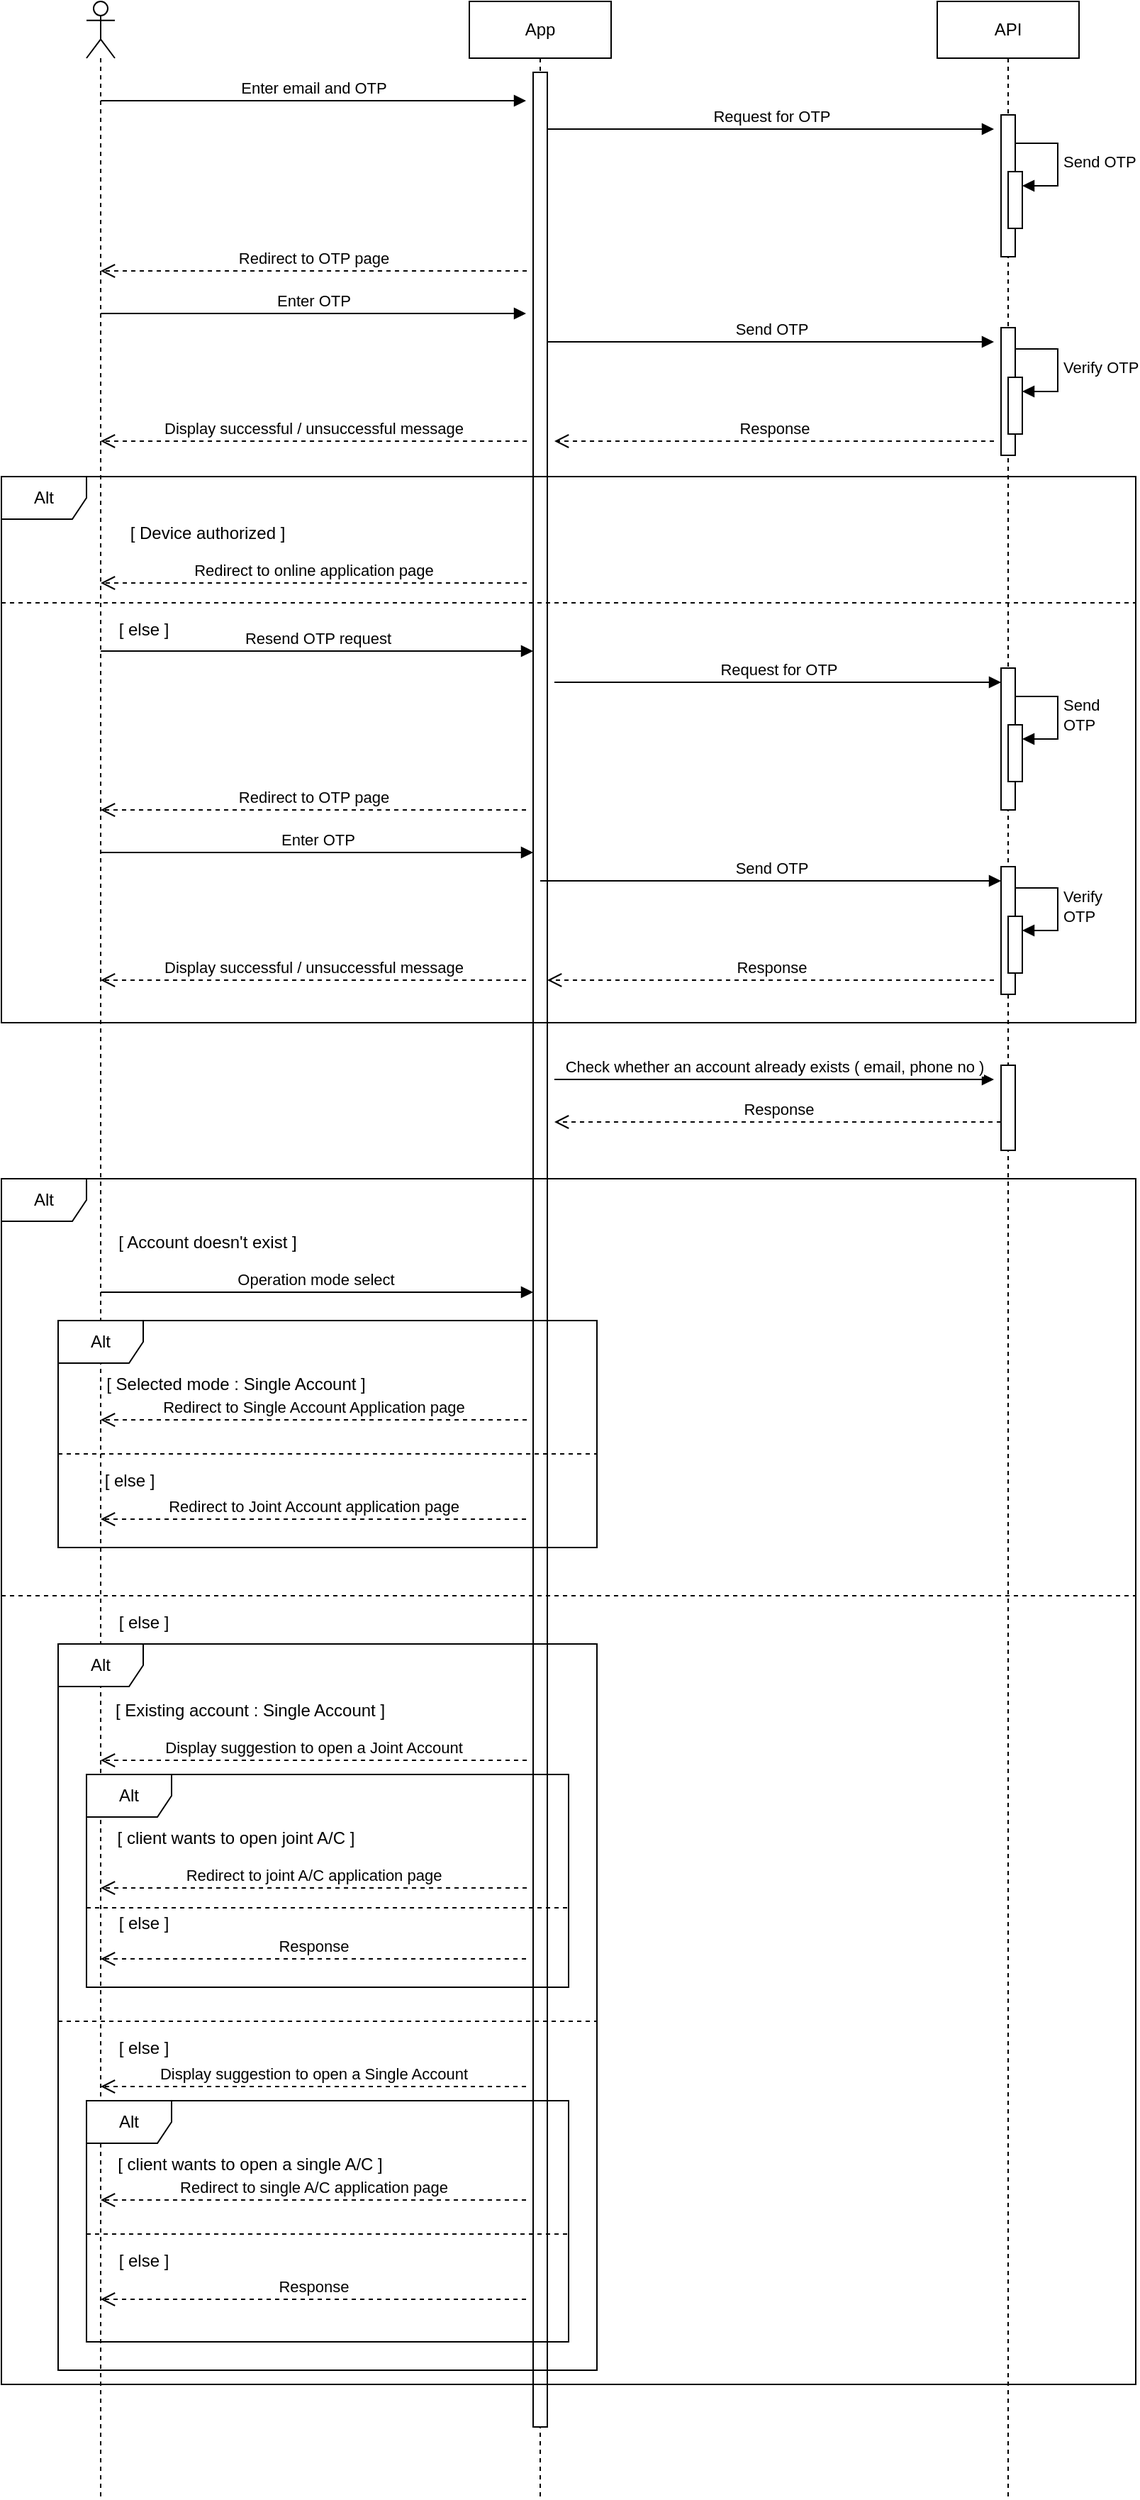 <mxfile version="24.7.7" pages="4">
  <diagram name="Page-1" id="O_-OmEYYyXXI-AI6oi1t">
    <mxGraphModel dx="1434" dy="780" grid="1" gridSize="10" guides="1" tooltips="1" connect="1" arrows="1" fold="1" page="1" pageScale="1" pageWidth="850" pageHeight="1100" math="0" shadow="0">
      <root>
        <mxCell id="0" />
        <mxCell id="1" parent="0" />
        <mxCell id="PONzJlfWyAiGVMEQcCJP-1" value="" style="shape=umlLifeline;perimeter=lifelinePerimeter;whiteSpace=wrap;html=1;container=1;dropTarget=0;collapsible=0;recursiveResize=0;outlineConnect=0;portConstraint=eastwest;newEdgeStyle={&quot;curved&quot;:0,&quot;rounded&quot;:0};participant=umlActor;" parent="1" vertex="1">
          <mxGeometry x="80" y="40" width="20" height="1760" as="geometry" />
        </mxCell>
        <mxCell id="PONzJlfWyAiGVMEQcCJP-2" value="App" style="shape=umlLifeline;perimeter=lifelinePerimeter;whiteSpace=wrap;html=1;container=1;dropTarget=0;collapsible=0;recursiveResize=0;outlineConnect=0;portConstraint=eastwest;newEdgeStyle={&quot;curved&quot;:0,&quot;rounded&quot;:0};" parent="1" vertex="1">
          <mxGeometry x="350" y="40" width="100" height="1760" as="geometry" />
        </mxCell>
        <mxCell id="PONzJlfWyAiGVMEQcCJP-22" value="" style="html=1;points=[[0,0,0,0,5],[0,1,0,0,-5],[1,0,0,0,5],[1,1,0,0,-5]];perimeter=orthogonalPerimeter;outlineConnect=0;targetShapes=umlLifeline;portConstraint=eastwest;newEdgeStyle={&quot;curved&quot;:0,&quot;rounded&quot;:0};" parent="PONzJlfWyAiGVMEQcCJP-2" vertex="1">
          <mxGeometry x="45" y="50" width="10" height="1660" as="geometry" />
        </mxCell>
        <mxCell id="PONzJlfWyAiGVMEQcCJP-3" value="API" style="shape=umlLifeline;perimeter=lifelinePerimeter;whiteSpace=wrap;html=1;container=1;dropTarget=0;collapsible=0;recursiveResize=0;outlineConnect=0;portConstraint=eastwest;newEdgeStyle={&quot;curved&quot;:0,&quot;rounded&quot;:0};" parent="1" vertex="1">
          <mxGeometry x="680" y="40" width="100" height="1760" as="geometry" />
        </mxCell>
        <mxCell id="PONzJlfWyAiGVMEQcCJP-11" value="" style="html=1;points=[[0,0,0,0,5],[0,1,0,0,-5],[1,0,0,0,5],[1,1,0,0,-5]];perimeter=orthogonalPerimeter;outlineConnect=0;targetShapes=umlLifeline;portConstraint=eastwest;newEdgeStyle={&quot;curved&quot;:0,&quot;rounded&quot;:0};" parent="PONzJlfWyAiGVMEQcCJP-3" vertex="1">
          <mxGeometry x="45" y="80" width="10" height="100" as="geometry" />
        </mxCell>
        <mxCell id="PONzJlfWyAiGVMEQcCJP-15" value="" style="html=1;points=[[0,0,0,0,5],[0,1,0,0,-5],[1,0,0,0,5],[1,1,0,0,-5]];perimeter=orthogonalPerimeter;outlineConnect=0;targetShapes=umlLifeline;portConstraint=eastwest;newEdgeStyle={&quot;curved&quot;:0,&quot;rounded&quot;:0};" parent="PONzJlfWyAiGVMEQcCJP-3" vertex="1">
          <mxGeometry x="50" y="120" width="10" height="40" as="geometry" />
        </mxCell>
        <mxCell id="PONzJlfWyAiGVMEQcCJP-16" value="Send OTP" style="html=1;align=left;spacingLeft=2;endArrow=block;rounded=0;edgeStyle=orthogonalEdgeStyle;curved=0;rounded=0;" parent="PONzJlfWyAiGVMEQcCJP-3" target="PONzJlfWyAiGVMEQcCJP-15" edge="1">
          <mxGeometry relative="1" as="geometry">
            <mxPoint x="55" y="100" as="sourcePoint" />
            <Array as="points">
              <mxPoint x="85" y="130" />
            </Array>
          </mxGeometry>
        </mxCell>
        <mxCell id="PONzJlfWyAiGVMEQcCJP-17" value="" style="html=1;points=[[0,0,0,0,5],[0,1,0,0,-5],[1,0,0,0,5],[1,1,0,0,-5]];perimeter=orthogonalPerimeter;outlineConnect=0;targetShapes=umlLifeline;portConstraint=eastwest;newEdgeStyle={&quot;curved&quot;:0,&quot;rounded&quot;:0};" parent="PONzJlfWyAiGVMEQcCJP-3" vertex="1">
          <mxGeometry x="45" y="230" width="10" height="90" as="geometry" />
        </mxCell>
        <mxCell id="PONzJlfWyAiGVMEQcCJP-18" value="" style="html=1;points=[[0,0,0,0,5],[0,1,0,0,-5],[1,0,0,0,5],[1,1,0,0,-5]];perimeter=orthogonalPerimeter;outlineConnect=0;targetShapes=umlLifeline;portConstraint=eastwest;newEdgeStyle={&quot;curved&quot;:0,&quot;rounded&quot;:0};" parent="PONzJlfWyAiGVMEQcCJP-3" vertex="1">
          <mxGeometry x="50" y="265" width="10" height="40" as="geometry" />
        </mxCell>
        <mxCell id="PONzJlfWyAiGVMEQcCJP-19" value="Verify OTP" style="html=1;align=left;spacingLeft=2;endArrow=block;rounded=0;edgeStyle=orthogonalEdgeStyle;curved=0;rounded=0;" parent="PONzJlfWyAiGVMEQcCJP-3" target="PONzJlfWyAiGVMEQcCJP-18" edge="1">
          <mxGeometry relative="1" as="geometry">
            <mxPoint x="55" y="245" as="sourcePoint" />
            <Array as="points">
              <mxPoint x="85" y="275" />
            </Array>
          </mxGeometry>
        </mxCell>
        <mxCell id="PONzJlfWyAiGVMEQcCJP-42" value="" style="html=1;points=[[0,0,0,0,5],[0,1,0,0,-5],[1,0,0,0,5],[1,1,0,0,-5]];perimeter=orthogonalPerimeter;outlineConnect=0;targetShapes=umlLifeline;portConstraint=eastwest;newEdgeStyle={&quot;curved&quot;:0,&quot;rounded&quot;:0};" parent="PONzJlfWyAiGVMEQcCJP-3" vertex="1">
          <mxGeometry x="45" y="750" width="10" height="60" as="geometry" />
        </mxCell>
        <mxCell id="PONzJlfWyAiGVMEQcCJP-4" value="Enter email and OTP" style="html=1;verticalAlign=bottom;endArrow=block;curved=0;rounded=0;" parent="1" edge="1">
          <mxGeometry width="80" relative="1" as="geometry">
            <mxPoint x="90" y="110" as="sourcePoint" />
            <mxPoint x="390" y="110" as="targetPoint" />
          </mxGeometry>
        </mxCell>
        <mxCell id="PONzJlfWyAiGVMEQcCJP-8" value="Redirect to OTP page" style="html=1;verticalAlign=bottom;endArrow=open;dashed=1;endSize=8;curved=0;rounded=0;" parent="1" target="PONzJlfWyAiGVMEQcCJP-1" edge="1">
          <mxGeometry relative="1" as="geometry">
            <mxPoint x="390.5" y="230" as="sourcePoint" />
            <mxPoint x="170" y="230" as="targetPoint" />
          </mxGeometry>
        </mxCell>
        <mxCell id="PONzJlfWyAiGVMEQcCJP-9" value="Enter OTP" style="html=1;verticalAlign=bottom;endArrow=block;curved=0;rounded=0;" parent="1" edge="1">
          <mxGeometry width="80" relative="1" as="geometry">
            <mxPoint x="90" y="260" as="sourcePoint" />
            <mxPoint x="390" y="260" as="targetPoint" />
          </mxGeometry>
        </mxCell>
        <mxCell id="PONzJlfWyAiGVMEQcCJP-10" value="Send OTP" style="html=1;verticalAlign=bottom;endArrow=block;curved=0;rounded=0;" parent="1" source="PONzJlfWyAiGVMEQcCJP-22" edge="1">
          <mxGeometry width="80" relative="1" as="geometry">
            <mxPoint x="410" y="280" as="sourcePoint" />
            <mxPoint x="720" y="280" as="targetPoint" />
          </mxGeometry>
        </mxCell>
        <mxCell id="PONzJlfWyAiGVMEQcCJP-12" value="Request for OTP" style="html=1;verticalAlign=bottom;endArrow=block;curved=0;rounded=0;" parent="1" source="PONzJlfWyAiGVMEQcCJP-22" edge="1">
          <mxGeometry width="80" relative="1" as="geometry">
            <mxPoint x="410" y="130" as="sourcePoint" />
            <mxPoint x="720" y="130" as="targetPoint" />
          </mxGeometry>
        </mxCell>
        <mxCell id="PONzJlfWyAiGVMEQcCJP-20" value="Response" style="html=1;verticalAlign=bottom;endArrow=open;dashed=1;endSize=8;curved=0;rounded=0;" parent="1" edge="1">
          <mxGeometry relative="1" as="geometry">
            <mxPoint x="720" y="350" as="sourcePoint" />
            <mxPoint x="410" y="350" as="targetPoint" />
          </mxGeometry>
        </mxCell>
        <mxCell id="PONzJlfWyAiGVMEQcCJP-21" value="Display successful / unsuccessful message" style="html=1;verticalAlign=bottom;endArrow=open;dashed=1;endSize=8;curved=0;rounded=0;" parent="1" target="PONzJlfWyAiGVMEQcCJP-1" edge="1">
          <mxGeometry relative="1" as="geometry">
            <mxPoint x="390.5" y="350" as="sourcePoint" />
            <mxPoint x="150" y="350" as="targetPoint" />
          </mxGeometry>
        </mxCell>
        <mxCell id="PONzJlfWyAiGVMEQcCJP-23" value="Alt" style="shape=umlFrame;whiteSpace=wrap;html=1;pointerEvents=0;" parent="1" vertex="1">
          <mxGeometry x="20" y="375" width="800" height="385" as="geometry" />
        </mxCell>
        <mxCell id="PONzJlfWyAiGVMEQcCJP-24" value="[ Device authorized ]" style="text;html=1;align=center;verticalAlign=middle;resizable=0;points=[];autosize=1;strokeColor=none;fillColor=none;" parent="1" vertex="1">
          <mxGeometry x="100" y="400" width="130" height="30" as="geometry" />
        </mxCell>
        <mxCell id="PONzJlfWyAiGVMEQcCJP-25" value="Redirect to online application page" style="html=1;verticalAlign=bottom;endArrow=open;dashed=1;endSize=8;curved=0;rounded=0;" parent="1" edge="1">
          <mxGeometry relative="1" as="geometry">
            <mxPoint x="390.5" y="450" as="sourcePoint" />
            <mxPoint x="90" y="450" as="targetPoint" />
          </mxGeometry>
        </mxCell>
        <mxCell id="PONzJlfWyAiGVMEQcCJP-26" value="" style="line;strokeWidth=1;fillColor=none;align=left;verticalAlign=middle;spacingTop=-1;spacingLeft=3;spacingRight=3;rotatable=0;labelPosition=right;points=[];portConstraint=eastwest;strokeColor=inherit;dashed=1;" parent="1" vertex="1">
          <mxGeometry x="20" y="460" width="800" height="8" as="geometry" />
        </mxCell>
        <mxCell id="PONzJlfWyAiGVMEQcCJP-27" value="[ else ]" style="text;html=1;align=center;verticalAlign=middle;resizable=0;points=[];autosize=1;strokeColor=none;fillColor=none;" parent="1" vertex="1">
          <mxGeometry x="90" y="468" width="60" height="30" as="geometry" />
        </mxCell>
        <mxCell id="PONzJlfWyAiGVMEQcCJP-28" value="Resend OTP request" style="html=1;verticalAlign=bottom;endArrow=block;curved=0;rounded=0;" parent="1" edge="1">
          <mxGeometry width="80" relative="1" as="geometry">
            <mxPoint x="90" y="498" as="sourcePoint" />
            <mxPoint x="395" y="498" as="targetPoint" />
          </mxGeometry>
        </mxCell>
        <mxCell id="PONzJlfWyAiGVMEQcCJP-29" value="" style="html=1;points=[[0,0,0,0,5],[0,1,0,0,-5],[1,0,0,0,5],[1,1,0,0,-5]];perimeter=orthogonalPerimeter;outlineConnect=0;targetShapes=umlLifeline;portConstraint=eastwest;newEdgeStyle={&quot;curved&quot;:0,&quot;rounded&quot;:0};" parent="1" vertex="1">
          <mxGeometry x="725" y="510" width="10" height="100" as="geometry" />
        </mxCell>
        <mxCell id="PONzJlfWyAiGVMEQcCJP-30" value="Request for OTP" style="html=1;verticalAlign=bottom;endArrow=block;curved=0;rounded=0;" parent="1" target="PONzJlfWyAiGVMEQcCJP-29" edge="1">
          <mxGeometry width="80" relative="1" as="geometry">
            <mxPoint x="410" y="520" as="sourcePoint" />
            <mxPoint x="490" y="520" as="targetPoint" />
          </mxGeometry>
        </mxCell>
        <mxCell id="PONzJlfWyAiGVMEQcCJP-31" value="" style="html=1;points=[[0,0,0,0,5],[0,1,0,0,-5],[1,0,0,0,5],[1,1,0,0,-5]];perimeter=orthogonalPerimeter;outlineConnect=0;targetShapes=umlLifeline;portConstraint=eastwest;newEdgeStyle={&quot;curved&quot;:0,&quot;rounded&quot;:0};" parent="1" vertex="1">
          <mxGeometry x="730" y="550" width="10" height="40" as="geometry" />
        </mxCell>
        <mxCell id="PONzJlfWyAiGVMEQcCJP-32" value="Send&amp;nbsp;&lt;div&gt;OTP&lt;/div&gt;" style="html=1;align=left;spacingLeft=2;endArrow=block;rounded=0;edgeStyle=orthogonalEdgeStyle;curved=0;rounded=0;" parent="1" target="PONzJlfWyAiGVMEQcCJP-31" edge="1">
          <mxGeometry relative="1" as="geometry">
            <mxPoint x="735" y="530" as="sourcePoint" />
            <Array as="points">
              <mxPoint x="765" y="560" />
            </Array>
          </mxGeometry>
        </mxCell>
        <mxCell id="PONzJlfWyAiGVMEQcCJP-33" value="Redirect to OTP page" style="html=1;verticalAlign=bottom;endArrow=open;dashed=1;endSize=8;curved=0;rounded=0;" parent="1" target="PONzJlfWyAiGVMEQcCJP-1" edge="1">
          <mxGeometry relative="1" as="geometry">
            <mxPoint x="390" y="610" as="sourcePoint" />
            <mxPoint x="310" y="610" as="targetPoint" />
          </mxGeometry>
        </mxCell>
        <mxCell id="PONzJlfWyAiGVMEQcCJP-34" value="Enter OTP" style="html=1;verticalAlign=bottom;endArrow=block;curved=0;rounded=0;" parent="1" target="PONzJlfWyAiGVMEQcCJP-22" edge="1">
          <mxGeometry width="80" relative="1" as="geometry">
            <mxPoint x="90" y="640" as="sourcePoint" />
            <mxPoint x="170" y="640" as="targetPoint" />
          </mxGeometry>
        </mxCell>
        <mxCell id="PONzJlfWyAiGVMEQcCJP-35" value="" style="html=1;points=[[0,0,0,0,5],[0,1,0,0,-5],[1,0,0,0,5],[1,1,0,0,-5]];perimeter=orthogonalPerimeter;outlineConnect=0;targetShapes=umlLifeline;portConstraint=eastwest;newEdgeStyle={&quot;curved&quot;:0,&quot;rounded&quot;:0};" parent="1" vertex="1">
          <mxGeometry x="725" y="650" width="10" height="90" as="geometry" />
        </mxCell>
        <mxCell id="PONzJlfWyAiGVMEQcCJP-37" value="Send OTP" style="html=1;verticalAlign=bottom;endArrow=block;curved=0;rounded=0;" parent="1" target="PONzJlfWyAiGVMEQcCJP-35" edge="1">
          <mxGeometry width="80" relative="1" as="geometry">
            <mxPoint x="400" y="660" as="sourcePoint" />
            <mxPoint x="480" y="660" as="targetPoint" />
          </mxGeometry>
        </mxCell>
        <mxCell id="PONzJlfWyAiGVMEQcCJP-38" value="" style="html=1;points=[[0,0,0,0,5],[0,1,0,0,-5],[1,0,0,0,5],[1,1,0,0,-5]];perimeter=orthogonalPerimeter;outlineConnect=0;targetShapes=umlLifeline;portConstraint=eastwest;newEdgeStyle={&quot;curved&quot;:0,&quot;rounded&quot;:0};" parent="1" vertex="1">
          <mxGeometry x="730" y="685" width="10" height="40" as="geometry" />
        </mxCell>
        <mxCell id="PONzJlfWyAiGVMEQcCJP-39" value="Verify&lt;div&gt;OTP&lt;/div&gt;" style="html=1;align=left;spacingLeft=2;endArrow=block;rounded=0;edgeStyle=orthogonalEdgeStyle;curved=0;rounded=0;" parent="1" target="PONzJlfWyAiGVMEQcCJP-38" edge="1">
          <mxGeometry relative="1" as="geometry">
            <mxPoint x="735" y="665" as="sourcePoint" />
            <Array as="points">
              <mxPoint x="765" y="695" />
            </Array>
          </mxGeometry>
        </mxCell>
        <mxCell id="PONzJlfWyAiGVMEQcCJP-40" value="Response" style="html=1;verticalAlign=bottom;endArrow=open;dashed=1;endSize=8;curved=0;rounded=0;" parent="1" target="PONzJlfWyAiGVMEQcCJP-22" edge="1">
          <mxGeometry relative="1" as="geometry">
            <mxPoint x="720" y="730" as="sourcePoint" />
            <mxPoint x="640" y="730" as="targetPoint" />
          </mxGeometry>
        </mxCell>
        <mxCell id="PONzJlfWyAiGVMEQcCJP-41" value="Display successful / unsuccessful message" style="html=1;verticalAlign=bottom;endArrow=open;dashed=1;endSize=8;curved=0;rounded=0;" parent="1" target="PONzJlfWyAiGVMEQcCJP-1" edge="1">
          <mxGeometry relative="1" as="geometry">
            <mxPoint x="390" y="730" as="sourcePoint" />
            <mxPoint x="310" y="730" as="targetPoint" />
          </mxGeometry>
        </mxCell>
        <mxCell id="PONzJlfWyAiGVMEQcCJP-43" value="Check whether an account already exists ( email, phone no )" style="html=1;verticalAlign=bottom;endArrow=block;curved=0;rounded=0;" parent="1" edge="1">
          <mxGeometry width="80" relative="1" as="geometry">
            <mxPoint x="410" y="800" as="sourcePoint" />
            <mxPoint x="720" y="800" as="targetPoint" />
          </mxGeometry>
        </mxCell>
        <mxCell id="PONzJlfWyAiGVMEQcCJP-44" value="Response" style="html=1;verticalAlign=bottom;endArrow=open;dashed=1;endSize=8;curved=0;rounded=0;" parent="1" edge="1">
          <mxGeometry relative="1" as="geometry">
            <mxPoint x="725" y="830" as="sourcePoint" />
            <mxPoint x="410" y="830" as="targetPoint" />
          </mxGeometry>
        </mxCell>
        <mxCell id="PONzJlfWyAiGVMEQcCJP-45" value="Alt" style="shape=umlFrame;whiteSpace=wrap;html=1;pointerEvents=0;" parent="1" vertex="1">
          <mxGeometry x="20" y="870" width="800" height="850" as="geometry" />
        </mxCell>
        <mxCell id="PONzJlfWyAiGVMEQcCJP-46" value="[ Account doesn&#39;t exist ]" style="text;html=1;align=center;verticalAlign=middle;resizable=0;points=[];autosize=1;strokeColor=none;fillColor=none;" parent="1" vertex="1">
          <mxGeometry x="90" y="900" width="150" height="30" as="geometry" />
        </mxCell>
        <mxCell id="PONzJlfWyAiGVMEQcCJP-47" value="Operation mode select&amp;nbsp;" style="html=1;verticalAlign=bottom;endArrow=block;curved=0;rounded=0;" parent="1" target="PONzJlfWyAiGVMEQcCJP-22" edge="1">
          <mxGeometry width="80" relative="1" as="geometry">
            <mxPoint x="90" y="950" as="sourcePoint" />
            <mxPoint x="170" y="950" as="targetPoint" />
          </mxGeometry>
        </mxCell>
        <mxCell id="PONzJlfWyAiGVMEQcCJP-48" value="Alt" style="shape=umlFrame;whiteSpace=wrap;html=1;pointerEvents=0;" parent="1" vertex="1">
          <mxGeometry x="60" y="970" width="380" height="160" as="geometry" />
        </mxCell>
        <mxCell id="PONzJlfWyAiGVMEQcCJP-49" value="[ Selected mode : Single Account ]" style="text;html=1;align=center;verticalAlign=middle;resizable=0;points=[];autosize=1;strokeColor=none;fillColor=none;" parent="1" vertex="1">
          <mxGeometry x="80" y="1000" width="210" height="30" as="geometry" />
        </mxCell>
        <mxCell id="PONzJlfWyAiGVMEQcCJP-50" value="Redirect to Single Account Application page" style="html=1;verticalAlign=bottom;endArrow=open;dashed=1;endSize=8;curved=0;rounded=0;" parent="1" edge="1">
          <mxGeometry relative="1" as="geometry">
            <mxPoint x="390.5" y="1040" as="sourcePoint" />
            <mxPoint x="90" y="1040" as="targetPoint" />
          </mxGeometry>
        </mxCell>
        <mxCell id="PONzJlfWyAiGVMEQcCJP-51" value="" style="line;strokeWidth=1;fillColor=none;align=left;verticalAlign=middle;spacingTop=-1;spacingLeft=3;spacingRight=3;rotatable=0;labelPosition=right;points=[];portConstraint=eastwest;strokeColor=inherit;dashed=1;" parent="1" vertex="1">
          <mxGeometry x="60" y="1060" width="380" height="8" as="geometry" />
        </mxCell>
        <mxCell id="PONzJlfWyAiGVMEQcCJP-52" value="[ else ]" style="text;html=1;align=center;verticalAlign=middle;resizable=0;points=[];autosize=1;strokeColor=none;fillColor=none;" parent="1" vertex="1">
          <mxGeometry x="80" y="1068" width="60" height="30" as="geometry" />
        </mxCell>
        <mxCell id="PONzJlfWyAiGVMEQcCJP-53" value="Redirect to Joint Account application page" style="html=1;verticalAlign=bottom;endArrow=open;dashed=1;endSize=8;curved=0;rounded=0;" parent="1" target="PONzJlfWyAiGVMEQcCJP-1" edge="1">
          <mxGeometry relative="1" as="geometry">
            <mxPoint x="390" y="1110" as="sourcePoint" />
            <mxPoint x="310" y="1110" as="targetPoint" />
          </mxGeometry>
        </mxCell>
        <mxCell id="PONzJlfWyAiGVMEQcCJP-54" value="" style="line;strokeWidth=1;fillColor=none;align=left;verticalAlign=middle;spacingTop=-1;spacingLeft=3;spacingRight=3;rotatable=0;labelPosition=right;points=[];portConstraint=eastwest;strokeColor=inherit;dashed=1;" parent="1" vertex="1">
          <mxGeometry x="20" y="1160" width="800" height="8" as="geometry" />
        </mxCell>
        <mxCell id="PONzJlfWyAiGVMEQcCJP-55" value="[ else ]" style="text;html=1;align=center;verticalAlign=middle;resizable=0;points=[];autosize=1;strokeColor=none;fillColor=none;" parent="1" vertex="1">
          <mxGeometry x="90" y="1168" width="60" height="30" as="geometry" />
        </mxCell>
        <mxCell id="PONzJlfWyAiGVMEQcCJP-56" value="Alt" style="shape=umlFrame;whiteSpace=wrap;html=1;pointerEvents=0;" parent="1" vertex="1">
          <mxGeometry x="60" y="1198" width="380" height="512" as="geometry" />
        </mxCell>
        <mxCell id="PONzJlfWyAiGVMEQcCJP-57" value="[ Existing account : Single Account ]" style="text;html=1;align=center;verticalAlign=middle;resizable=0;points=[];autosize=1;strokeColor=none;fillColor=none;" parent="1" vertex="1">
          <mxGeometry x="90" y="1230" width="210" height="30" as="geometry" />
        </mxCell>
        <mxCell id="PONzJlfWyAiGVMEQcCJP-58" value="Display suggestion to open a Joint Account" style="html=1;verticalAlign=bottom;endArrow=open;dashed=1;endSize=8;curved=0;rounded=0;" parent="1" edge="1">
          <mxGeometry relative="1" as="geometry">
            <mxPoint x="390.5" y="1280" as="sourcePoint" />
            <mxPoint x="90" y="1280" as="targetPoint" />
          </mxGeometry>
        </mxCell>
        <mxCell id="PONzJlfWyAiGVMEQcCJP-59" value="Alt" style="shape=umlFrame;whiteSpace=wrap;html=1;pointerEvents=0;" parent="1" vertex="1">
          <mxGeometry x="80" y="1290" width="340" height="150" as="geometry" />
        </mxCell>
        <mxCell id="PONzJlfWyAiGVMEQcCJP-60" value="[ client wants to open joint A/C ]" style="text;html=1;align=center;verticalAlign=middle;resizable=0;points=[];autosize=1;strokeColor=none;fillColor=none;" parent="1" vertex="1">
          <mxGeometry x="90" y="1320" width="190" height="30" as="geometry" />
        </mxCell>
        <mxCell id="PONzJlfWyAiGVMEQcCJP-61" value="Redirect to joint A/C application page" style="html=1;verticalAlign=bottom;endArrow=open;dashed=1;endSize=8;curved=0;rounded=0;" parent="1" edge="1">
          <mxGeometry relative="1" as="geometry">
            <mxPoint x="390.5" y="1370" as="sourcePoint" />
            <mxPoint x="90" y="1370" as="targetPoint" />
          </mxGeometry>
        </mxCell>
        <mxCell id="PONzJlfWyAiGVMEQcCJP-62" value="" style="line;strokeWidth=1;fillColor=none;align=left;verticalAlign=middle;spacingTop=-1;spacingLeft=3;spacingRight=3;rotatable=0;labelPosition=right;points=[];portConstraint=eastwest;strokeColor=inherit;dashed=1;" parent="1" vertex="1">
          <mxGeometry x="80" y="1380" width="340" height="8" as="geometry" />
        </mxCell>
        <mxCell id="PONzJlfWyAiGVMEQcCJP-63" value="[ else ]" style="text;html=1;align=center;verticalAlign=middle;resizable=0;points=[];autosize=1;strokeColor=none;fillColor=none;" parent="1" vertex="1">
          <mxGeometry x="90" y="1380" width="60" height="30" as="geometry" />
        </mxCell>
        <mxCell id="PONzJlfWyAiGVMEQcCJP-64" value="Response" style="html=1;verticalAlign=bottom;endArrow=open;dashed=1;endSize=8;curved=0;rounded=0;" parent="1" target="PONzJlfWyAiGVMEQcCJP-1" edge="1">
          <mxGeometry relative="1" as="geometry">
            <mxPoint x="390" y="1420" as="sourcePoint" />
            <mxPoint x="310" y="1420" as="targetPoint" />
          </mxGeometry>
        </mxCell>
        <mxCell id="PONzJlfWyAiGVMEQcCJP-65" value="" style="line;strokeWidth=1;fillColor=none;align=left;verticalAlign=middle;spacingTop=-1;spacingLeft=3;spacingRight=3;rotatable=0;labelPosition=right;points=[];portConstraint=eastwest;strokeColor=inherit;dashed=1;" parent="1" vertex="1">
          <mxGeometry x="60" y="1460" width="380" height="8" as="geometry" />
        </mxCell>
        <mxCell id="PONzJlfWyAiGVMEQcCJP-67" value="[ else ]" style="text;html=1;align=center;verticalAlign=middle;resizable=0;points=[];autosize=1;strokeColor=none;fillColor=none;" parent="1" vertex="1">
          <mxGeometry x="90" y="1468" width="60" height="30" as="geometry" />
        </mxCell>
        <mxCell id="PONzJlfWyAiGVMEQcCJP-68" value="Display suggestion to open a Single Account" style="html=1;verticalAlign=bottom;endArrow=open;dashed=1;endSize=8;curved=0;rounded=0;" parent="1" target="PONzJlfWyAiGVMEQcCJP-1" edge="1">
          <mxGeometry relative="1" as="geometry">
            <mxPoint x="390" y="1510" as="sourcePoint" />
            <mxPoint x="310" y="1510" as="targetPoint" />
          </mxGeometry>
        </mxCell>
        <mxCell id="PONzJlfWyAiGVMEQcCJP-69" value="Alt" style="shape=umlFrame;whiteSpace=wrap;html=1;pointerEvents=0;" parent="1" vertex="1">
          <mxGeometry x="80" y="1520" width="340" height="170" as="geometry" />
        </mxCell>
        <mxCell id="PONzJlfWyAiGVMEQcCJP-70" value="[ client wants to open a single A/C ]" style="text;html=1;align=center;verticalAlign=middle;resizable=0;points=[];autosize=1;strokeColor=none;fillColor=none;" parent="1" vertex="1">
          <mxGeometry x="90" y="1550" width="210" height="30" as="geometry" />
        </mxCell>
        <mxCell id="PONzJlfWyAiGVMEQcCJP-71" value="Redirect to single A/C application page" style="html=1;verticalAlign=bottom;endArrow=open;dashed=1;endSize=8;curved=0;rounded=0;" parent="1" target="PONzJlfWyAiGVMEQcCJP-1" edge="1">
          <mxGeometry relative="1" as="geometry">
            <mxPoint x="390" y="1590" as="sourcePoint" />
            <mxPoint x="310" y="1590" as="targetPoint" />
          </mxGeometry>
        </mxCell>
        <mxCell id="PONzJlfWyAiGVMEQcCJP-72" value="" style="line;strokeWidth=1;fillColor=none;align=left;verticalAlign=middle;spacingTop=-1;spacingLeft=3;spacingRight=3;rotatable=0;labelPosition=right;points=[];portConstraint=eastwest;strokeColor=inherit;dashed=1;" parent="1" vertex="1">
          <mxGeometry x="80" y="1610" width="340" height="8" as="geometry" />
        </mxCell>
        <mxCell id="PONzJlfWyAiGVMEQcCJP-73" value="[ else ]" style="text;html=1;align=center;verticalAlign=middle;resizable=0;points=[];autosize=1;strokeColor=none;fillColor=none;" parent="1" vertex="1">
          <mxGeometry x="90" y="1618" width="60" height="30" as="geometry" />
        </mxCell>
        <mxCell id="PONzJlfWyAiGVMEQcCJP-74" value="Response" style="html=1;verticalAlign=bottom;endArrow=open;dashed=1;endSize=8;curved=0;rounded=0;" parent="1" target="PONzJlfWyAiGVMEQcCJP-1" edge="1">
          <mxGeometry relative="1" as="geometry">
            <mxPoint x="390" y="1660" as="sourcePoint" />
            <mxPoint x="310" y="1660" as="targetPoint" />
          </mxGeometry>
        </mxCell>
      </root>
    </mxGraphModel>
  </diagram>
  <diagram id="Tf0CyUp20Tjmhdyo8rCV" name="Page-2">
    <mxGraphModel dx="1434" dy="780" grid="1" gridSize="10" guides="1" tooltips="1" connect="1" arrows="1" fold="1" page="1" pageScale="1" pageWidth="850" pageHeight="1100" math="0" shadow="0">
      <root>
        <mxCell id="0" />
        <mxCell id="1" parent="0" />
        <mxCell id="bNfuEJpiWm7CXdSNBeq5-1" value="" style="shape=umlLifeline;perimeter=lifelinePerimeter;whiteSpace=wrap;html=1;container=1;dropTarget=0;collapsible=0;recursiveResize=0;outlineConnect=0;portConstraint=eastwest;newEdgeStyle={&quot;curved&quot;:0,&quot;rounded&quot;:0};participant=umlActor;" parent="1" vertex="1">
          <mxGeometry x="80" y="40" width="20" height="2260" as="geometry" />
        </mxCell>
        <mxCell id="bNfuEJpiWm7CXdSNBeq5-2" value="App" style="shape=umlLifeline;perimeter=lifelinePerimeter;whiteSpace=wrap;html=1;container=1;dropTarget=0;collapsible=0;recursiveResize=0;outlineConnect=0;portConstraint=eastwest;newEdgeStyle={&quot;curved&quot;:0,&quot;rounded&quot;:0};" parent="1" vertex="1">
          <mxGeometry x="375" y="40" width="100" height="2260" as="geometry" />
        </mxCell>
        <mxCell id="ciVy_SA1kXi5BUUYBlzC-3" value="" style="html=1;points=[[0,0,0,0,5],[0,1,0,0,-5],[1,0,0,0,5],[1,1,0,0,-5]];perimeter=orthogonalPerimeter;outlineConnect=0;targetShapes=umlLifeline;portConstraint=eastwest;newEdgeStyle={&quot;curved&quot;:0,&quot;rounded&quot;:0};" parent="bNfuEJpiWm7CXdSNBeq5-2" vertex="1">
          <mxGeometry x="45" y="60" width="10" height="2160" as="geometry" />
        </mxCell>
        <mxCell id="AGd-XuSG84KETXbSmwa_-15" value="" style="html=1;points=[[0,0,0,0,5],[0,1,0,0,-5],[1,0,0,0,5],[1,1,0,0,-5]];perimeter=orthogonalPerimeter;outlineConnect=0;targetShapes=umlLifeline;portConstraint=eastwest;newEdgeStyle={&quot;curved&quot;:0,&quot;rounded&quot;:0};" vertex="1" parent="bNfuEJpiWm7CXdSNBeq5-2">
          <mxGeometry x="50" y="1240" width="10" height="40" as="geometry" />
        </mxCell>
        <mxCell id="bNfuEJpiWm7CXdSNBeq5-3" value="API" style="shape=umlLifeline;perimeter=lifelinePerimeter;whiteSpace=wrap;html=1;container=1;dropTarget=0;collapsible=0;recursiveResize=0;outlineConnect=0;portConstraint=eastwest;newEdgeStyle={&quot;curved&quot;:0,&quot;rounded&quot;:0};" parent="1" vertex="1">
          <mxGeometry x="690" y="40" width="100" height="2260" as="geometry" />
        </mxCell>
        <mxCell id="ciVy_SA1kXi5BUUYBlzC-4" value="Select BO type" style="html=1;verticalAlign=bottom;endArrow=block;curved=0;rounded=0;" parent="1" target="ciVy_SA1kXi5BUUYBlzC-3" edge="1">
          <mxGeometry width="80" relative="1" as="geometry">
            <mxPoint x="90" y="110" as="sourcePoint" />
            <mxPoint x="410" y="110" as="targetPoint" />
          </mxGeometry>
        </mxCell>
        <mxCell id="ciVy_SA1kXi5BUUYBlzC-5" value="Alt" style="shape=umlFrame;whiteSpace=wrap;html=1;pointerEvents=0;" parent="1" vertex="1">
          <mxGeometry x="60" y="130" width="400" height="150" as="geometry" />
        </mxCell>
        <mxCell id="ciVy_SA1kXi5BUUYBlzC-6" value="[ Link BO ]" style="text;html=1;align=center;verticalAlign=middle;resizable=0;points=[];autosize=1;strokeColor=none;fillColor=none;" parent="1" vertex="1">
          <mxGeometry x="80" y="160" width="80" height="30" as="geometry" />
        </mxCell>
        <mxCell id="ciVy_SA1kXi5BUUYBlzC-7" value="Enter BO ID and proceed to application" style="html=1;verticalAlign=bottom;endArrow=block;curved=0;rounded=0;" parent="1" edge="1">
          <mxGeometry width="80" relative="1" as="geometry">
            <mxPoint x="90" y="200" as="sourcePoint" />
            <mxPoint x="420" y="200" as="targetPoint" />
          </mxGeometry>
        </mxCell>
        <mxCell id="ciVy_SA1kXi5BUUYBlzC-8" value="[ else ]" style="text;html=1;align=center;verticalAlign=middle;resizable=0;points=[];autosize=1;strokeColor=none;fillColor=none;" parent="1" vertex="1">
          <mxGeometry x="80" y="208" width="60" height="30" as="geometry" />
        </mxCell>
        <mxCell id="ciVy_SA1kXi5BUUYBlzC-9" value="Proceed to application" style="html=1;verticalAlign=bottom;endArrow=block;curved=0;rounded=0;" parent="1" target="ciVy_SA1kXi5BUUYBlzC-3" edge="1">
          <mxGeometry width="80" relative="1" as="geometry">
            <mxPoint x="90" y="250" as="sourcePoint" />
            <mxPoint x="170" y="250" as="targetPoint" />
          </mxGeometry>
        </mxCell>
        <mxCell id="gJo9tHZDr1Lou_znOfhA-1" value="Alt" style="shape=umlFrame;whiteSpace=wrap;html=1;pointerEvents=0;" parent="1" vertex="1">
          <mxGeometry x="20" y="310" width="800" height="1490" as="geometry" />
        </mxCell>
        <mxCell id="gJo9tHZDr1Lou_znOfhA-2" value="[ Client holds a Joint A/C ]" style="text;html=1;align=center;verticalAlign=middle;resizable=0;points=[];autosize=1;strokeColor=none;fillColor=none;" parent="1" vertex="1">
          <mxGeometry x="90" y="335" width="160" height="30" as="geometry" />
        </mxCell>
        <mxCell id="gJo9tHZDr1Lou_znOfhA-4" value="" style="html=1;points=[[0,0,0,0,5],[0,1,0,0,-5],[1,0,0,0,5],[1,1,0,0,-5]];perimeter=orthogonalPerimeter;outlineConnect=0;targetShapes=umlLifeline;portConstraint=eastwest;newEdgeStyle={&quot;curved&quot;:0,&quot;rounded&quot;:0};" parent="1" vertex="1">
          <mxGeometry x="735" y="360" width="10" height="60" as="geometry" />
        </mxCell>
        <mxCell id="gJo9tHZDr1Lou_znOfhA-5" value="Request personal and bank information ( email, phone no )" style="html=1;verticalAlign=bottom;endArrow=block;curved=0;rounded=0;" parent="1" target="gJo9tHZDr1Lou_znOfhA-4" edge="1">
          <mxGeometry width="80" relative="1" as="geometry">
            <mxPoint x="430" y="370" as="sourcePoint" />
            <mxPoint x="510" y="370" as="targetPoint" />
          </mxGeometry>
        </mxCell>
        <mxCell id="gJo9tHZDr1Lou_znOfhA-6" value="Response" style="html=1;verticalAlign=bottom;endArrow=open;dashed=1;endSize=8;curved=0;rounded=0;" parent="1" target="ciVy_SA1kXi5BUUYBlzC-3" edge="1">
          <mxGeometry relative="1" as="geometry">
            <mxPoint x="730" y="400" as="sourcePoint" />
            <mxPoint x="650" y="400" as="targetPoint" />
          </mxGeometry>
        </mxCell>
        <mxCell id="gJo9tHZDr1Lou_znOfhA-7" value="Display personal and bank information" style="html=1;verticalAlign=bottom;endArrow=open;dashed=1;endSize=8;curved=0;rounded=0;" parent="1" target="bNfuEJpiWm7CXdSNBeq5-1" edge="1">
          <mxGeometry relative="1" as="geometry">
            <mxPoint x="420" y="430" as="sourcePoint" />
            <mxPoint x="340" y="430" as="targetPoint" />
          </mxGeometry>
        </mxCell>
        <mxCell id="gJo9tHZDr1Lou_znOfhA-8" value="Alt" style="shape=umlFrame;whiteSpace=wrap;html=1;pointerEvents=0;" parent="1" vertex="1">
          <mxGeometry x="60" y="450" width="400" height="200" as="geometry" />
        </mxCell>
        <mxCell id="gJo9tHZDr1Lou_znOfhA-9" value="[ Use existing bank A/C ]" style="text;html=1;align=center;verticalAlign=middle;resizable=0;points=[];autosize=1;strokeColor=none;fillColor=none;" parent="1" vertex="1">
          <mxGeometry x="90" y="480" width="150" height="30" as="geometry" />
        </mxCell>
        <mxCell id="gJo9tHZDr1Lou_znOfhA-10" value="Fill up nominee information" style="html=1;verticalAlign=bottom;endArrow=block;curved=0;rounded=0;" parent="1" target="ciVy_SA1kXi5BUUYBlzC-3" edge="1">
          <mxGeometry width="80" relative="1" as="geometry">
            <mxPoint x="90" y="530" as="sourcePoint" />
            <mxPoint x="170" y="530" as="targetPoint" />
          </mxGeometry>
        </mxCell>
        <mxCell id="gJo9tHZDr1Lou_znOfhA-11" value="[ else ]" style="text;html=1;align=center;verticalAlign=middle;resizable=0;points=[];autosize=1;strokeColor=none;fillColor=none;" parent="1" vertex="1">
          <mxGeometry x="90" y="530" width="60" height="30" as="geometry" />
        </mxCell>
        <mxCell id="gJo9tHZDr1Lou_znOfhA-12" value="Fill up bank and nominee information" style="html=1;verticalAlign=bottom;endArrow=block;curved=0;rounded=0;" parent="1" target="ciVy_SA1kXi5BUUYBlzC-3" edge="1">
          <mxGeometry width="80" relative="1" as="geometry">
            <mxPoint x="90" y="580" as="sourcePoint" />
            <mxPoint x="170" y="580" as="targetPoint" />
          </mxGeometry>
        </mxCell>
        <mxCell id="gJo9tHZDr1Lou_znOfhA-17" value="" style="line;strokeWidth=1;fillColor=none;align=left;verticalAlign=middle;spacingTop=-1;spacingLeft=3;spacingRight=3;rotatable=0;labelPosition=right;points=[];portConstraint=eastwest;strokeColor=inherit;dashed=1;" parent="1" vertex="1">
          <mxGeometry x="20" y="700" width="800" height="8" as="geometry" />
        </mxCell>
        <mxCell id="gJo9tHZDr1Lou_znOfhA-18" value="[ else ]" style="text;html=1;align=center;verticalAlign=middle;resizable=0;points=[];autosize=1;strokeColor=none;fillColor=none;" parent="1" vertex="1">
          <mxGeometry x="80" y="728" width="60" height="30" as="geometry" />
        </mxCell>
        <mxCell id="C_euNgZRWYM7CTl2wlGn-1" value="Upload both sides of NID" style="html=1;verticalAlign=bottom;endArrow=block;curved=0;rounded=0;" parent="1" target="ciVy_SA1kXi5BUUYBlzC-3" edge="1">
          <mxGeometry width="80" relative="1" as="geometry">
            <mxPoint x="90" y="780" as="sourcePoint" />
            <mxPoint x="170" y="780" as="targetPoint" />
          </mxGeometry>
        </mxCell>
        <mxCell id="C_euNgZRWYM7CTl2wlGn-2" value="" style="html=1;points=[[0,0,0,0,5],[0,1,0,0,-5],[1,0,0,0,5],[1,1,0,0,-5]];perimeter=orthogonalPerimeter;outlineConnect=0;targetShapes=umlLifeline;portConstraint=eastwest;newEdgeStyle={&quot;curved&quot;:0,&quot;rounded&quot;:0};" parent="1" vertex="1">
          <mxGeometry x="425" y="810" width="10" height="40" as="geometry" />
        </mxCell>
        <mxCell id="C_euNgZRWYM7CTl2wlGn-3" value="Extract NID no,&lt;div&gt;name, DOB,&lt;/div&gt;&lt;div&gt;from NID&lt;/div&gt;" style="html=1;align=left;spacingLeft=2;endArrow=block;rounded=0;edgeStyle=orthogonalEdgeStyle;curved=0;rounded=0;" parent="1" target="C_euNgZRWYM7CTl2wlGn-2" edge="1">
          <mxGeometry relative="1" as="geometry">
            <mxPoint x="430" y="790" as="sourcePoint" />
            <Array as="points">
              <mxPoint x="460" y="820" />
            </Array>
          </mxGeometry>
        </mxCell>
        <mxCell id="C_euNgZRWYM7CTl2wlGn-4" value="Display NID no, name, DOB" style="html=1;verticalAlign=bottom;endArrow=open;dashed=1;endSize=8;curved=0;rounded=0;" parent="1" target="bNfuEJpiWm7CXdSNBeq5-1" edge="1">
          <mxGeometry relative="1" as="geometry">
            <mxPoint x="420" y="860" as="sourcePoint" />
            <mxPoint x="340" y="860" as="targetPoint" />
          </mxGeometry>
        </mxCell>
        <mxCell id="C_euNgZRWYM7CTl2wlGn-5" value="" style="html=1;points=[[0,0,0,0,5],[0,1,0,0,-5],[1,0,0,0,5],[1,1,0,0,-5]];perimeter=orthogonalPerimeter;outlineConnect=0;targetShapes=umlLifeline;portConstraint=eastwest;newEdgeStyle={&quot;curved&quot;:0,&quot;rounded&quot;:0};" parent="1" vertex="1">
          <mxGeometry x="735" y="870" width="10" height="60" as="geometry" />
        </mxCell>
        <mxCell id="C_euNgZRWYM7CTl2wlGn-6" value="Req: NID information from EC ( NID no )" style="html=1;verticalAlign=bottom;endArrow=block;curved=0;rounded=0;" parent="1" target="C_euNgZRWYM7CTl2wlGn-5" edge="1">
          <mxGeometry width="80" relative="1" as="geometry">
            <mxPoint x="430" y="880" as="sourcePoint" />
            <mxPoint x="510" y="880" as="targetPoint" />
          </mxGeometry>
        </mxCell>
        <mxCell id="C_euNgZRWYM7CTl2wlGn-7" value="Response" style="html=1;verticalAlign=bottom;endArrow=open;dashed=1;endSize=8;curved=0;rounded=0;" parent="1" target="ciVy_SA1kXi5BUUYBlzC-3" edge="1">
          <mxGeometry relative="1" as="geometry">
            <mxPoint x="730" y="920" as="sourcePoint" />
            <mxPoint x="650" y="920" as="targetPoint" />
          </mxGeometry>
        </mxCell>
        <mxCell id="AGd-XuSG84KETXbSmwa_-1" value="Alt" style="shape=umlFrame;whiteSpace=wrap;html=1;pointerEvents=0;" vertex="1" parent="1">
          <mxGeometry x="30" y="940" width="780" height="780" as="geometry" />
        </mxCell>
        <mxCell id="AGd-XuSG84KETXbSmwa_-2" value="[ NID authorized ]" style="text;html=1;align=center;verticalAlign=middle;resizable=0;points=[];autosize=1;strokeColor=none;fillColor=none;" vertex="1" parent="1">
          <mxGeometry x="80" y="970" width="120" height="30" as="geometry" />
        </mxCell>
        <mxCell id="AGd-XuSG84KETXbSmwa_-3" value="" style="html=1;points=[[0,0,0,0,5],[0,1,0,0,-5],[1,0,0,0,5],[1,1,0,0,-5]];perimeter=orthogonalPerimeter;outlineConnect=0;targetShapes=umlLifeline;portConstraint=eastwest;newEdgeStyle={&quot;curved&quot;:0,&quot;rounded&quot;:0};" vertex="1" parent="1">
          <mxGeometry x="735" y="990" width="10" height="50" as="geometry" />
        </mxCell>
        <mxCell id="AGd-XuSG84KETXbSmwa_-4" value="Req: NID information ( NID no )" style="html=1;verticalAlign=bottom;endArrow=block;curved=0;rounded=0;" edge="1" parent="1" target="AGd-XuSG84KETXbSmwa_-3">
          <mxGeometry width="80" relative="1" as="geometry">
            <mxPoint x="430" y="1000" as="sourcePoint" />
            <mxPoint x="510" y="1000" as="targetPoint" />
          </mxGeometry>
        </mxCell>
        <mxCell id="AGd-XuSG84KETXbSmwa_-5" value="Response" style="html=1;verticalAlign=bottom;endArrow=open;dashed=1;endSize=8;curved=0;rounded=0;" edge="1" parent="1" target="ciVy_SA1kXi5BUUYBlzC-3">
          <mxGeometry relative="1" as="geometry">
            <mxPoint x="730" y="1030" as="sourcePoint" />
            <mxPoint x="650" y="1030" as="targetPoint" />
          </mxGeometry>
        </mxCell>
        <mxCell id="AGd-XuSG84KETXbSmwa_-6" value="Alt" style="shape=umlFrame;whiteSpace=wrap;html=1;pointerEvents=0;" vertex="1" parent="1">
          <mxGeometry x="40" y="1050" width="760" height="580" as="geometry" />
        </mxCell>
        <mxCell id="AGd-XuSG84KETXbSmwa_-7" value="[ NID exists for single A/C ]" style="text;html=1;align=center;verticalAlign=middle;resizable=0;points=[];autosize=1;strokeColor=none;fillColor=none;" vertex="1" parent="1">
          <mxGeometry x="80" y="1080" width="170" height="30" as="geometry" />
        </mxCell>
        <mxCell id="AGd-XuSG84KETXbSmwa_-8" value="Display failure message" style="html=1;verticalAlign=bottom;endArrow=open;dashed=1;endSize=8;curved=0;rounded=0;" edge="1" parent="1">
          <mxGeometry relative="1" as="geometry">
            <mxPoint x="420.5" y="1130" as="sourcePoint" />
            <mxPoint x="90" y="1130" as="targetPoint" />
          </mxGeometry>
        </mxCell>
        <mxCell id="AGd-XuSG84KETXbSmwa_-9" value="" style="line;strokeWidth=1;fillColor=none;align=left;verticalAlign=middle;spacingTop=-1;spacingLeft=3;spacingRight=3;rotatable=0;labelPosition=right;points=[];portConstraint=eastwest;strokeColor=inherit;dashed=1;" vertex="1" parent="1">
          <mxGeometry x="40" y="1150" width="760" height="8" as="geometry" />
        </mxCell>
        <mxCell id="AGd-XuSG84KETXbSmwa_-10" value="[ else ]" style="text;html=1;align=center;verticalAlign=middle;resizable=0;points=[];autosize=1;strokeColor=none;fillColor=none;" vertex="1" parent="1">
          <mxGeometry x="80" y="1150" width="60" height="30" as="geometry" />
        </mxCell>
        <mxCell id="AGd-XuSG84KETXbSmwa_-11" value="Alt" style="shape=umlFrame;whiteSpace=wrap;html=1;pointerEvents=0;" vertex="1" parent="1">
          <mxGeometry x="50" y="1180" width="740" height="430" as="geometry" />
        </mxCell>
        <mxCell id="AGd-XuSG84KETXbSmwa_-12" value="[ Capture photo ]" style="text;html=1;align=center;verticalAlign=middle;resizable=0;points=[];autosize=1;strokeColor=none;fillColor=none;" vertex="1" parent="1">
          <mxGeometry x="85" y="1210" width="110" height="30" as="geometry" />
        </mxCell>
        <mxCell id="AGd-XuSG84KETXbSmwa_-14" value="Capture photo" style="html=1;verticalAlign=bottom;endArrow=block;curved=0;rounded=0;" edge="1" parent="1">
          <mxGeometry width="80" relative="1" as="geometry">
            <mxPoint x="90" y="1250" as="sourcePoint" />
            <mxPoint x="420" y="1250" as="targetPoint" />
          </mxGeometry>
        </mxCell>
        <mxCell id="AGd-XuSG84KETXbSmwa_-16" value="live photo&lt;div&gt;verification&lt;/div&gt;" style="html=1;align=left;spacingLeft=2;endArrow=block;rounded=0;edgeStyle=orthogonalEdgeStyle;curved=0;rounded=0;" edge="1" target="AGd-XuSG84KETXbSmwa_-15" parent="1">
          <mxGeometry relative="1" as="geometry">
            <mxPoint x="435" y="1260" as="sourcePoint" />
            <Array as="points">
              <mxPoint x="465" y="1290" />
            </Array>
          </mxGeometry>
        </mxCell>
        <mxCell id="AGd-XuSG84KETXbSmwa_-17" value="Alt" style="shape=umlFrame;whiteSpace=wrap;html=1;pointerEvents=0;" vertex="1" parent="1">
          <mxGeometry x="60" y="1330" width="720" height="170" as="geometry" />
        </mxCell>
        <mxCell id="AGd-XuSG84KETXbSmwa_-18" value="[ Verification successful ]" style="text;html=1;align=center;verticalAlign=middle;resizable=0;points=[];autosize=1;strokeColor=none;fillColor=none;" vertex="1" parent="1">
          <mxGeometry x="85" y="1358" width="150" height="30" as="geometry" />
        </mxCell>
        <mxCell id="AGd-XuSG84KETXbSmwa_-19" value="Redirect to information fill up page" style="html=1;verticalAlign=bottom;endArrow=open;dashed=1;endSize=8;curved=0;rounded=0;" edge="1" parent="1" target="bNfuEJpiWm7CXdSNBeq5-1">
          <mxGeometry relative="1" as="geometry">
            <mxPoint x="420" y="1400" as="sourcePoint" />
            <mxPoint x="340" y="1400" as="targetPoint" />
          </mxGeometry>
        </mxCell>
        <mxCell id="AGd-XuSG84KETXbSmwa_-20" value="" style="line;strokeWidth=1;fillColor=none;align=left;verticalAlign=middle;spacingTop=-1;spacingLeft=3;spacingRight=3;rotatable=0;labelPosition=right;points=[];portConstraint=eastwest;strokeColor=inherit;dashed=1;" vertex="1" parent="1">
          <mxGeometry x="60" y="1420" width="720" height="8" as="geometry" />
        </mxCell>
        <mxCell id="AGd-XuSG84KETXbSmwa_-21" value="[ else ]" style="text;html=1;align=center;verticalAlign=middle;resizable=0;points=[];autosize=1;strokeColor=none;fillColor=none;" vertex="1" parent="1">
          <mxGeometry x="85" y="1420" width="60" height="30" as="geometry" />
        </mxCell>
        <mxCell id="AGd-XuSG84KETXbSmwa_-22" value="" style="html=1;points=[[0,0,0,0,5],[0,1,0,0,-5],[1,0,0,0,5],[1,1,0,0,-5]];perimeter=orthogonalPerimeter;outlineConnect=0;targetShapes=umlLifeline;portConstraint=eastwest;newEdgeStyle={&quot;curved&quot;:0,&quot;rounded&quot;:0};" vertex="1" parent="1">
          <mxGeometry x="735" y="1450" width="10" height="30" as="geometry" />
        </mxCell>
        <mxCell id="AGd-XuSG84KETXbSmwa_-23" value="Store photo" style="html=1;verticalAlign=bottom;endArrow=block;curved=0;rounded=0;" edge="1" parent="1" target="AGd-XuSG84KETXbSmwa_-22">
          <mxGeometry width="80" relative="1" as="geometry">
            <mxPoint x="430" y="1460" as="sourcePoint" />
            <mxPoint x="510" y="1460" as="targetPoint" />
          </mxGeometry>
        </mxCell>
        <mxCell id="AGd-XuSG84KETXbSmwa_-24" value="Redirect to information fill up page" style="html=1;verticalAlign=bottom;endArrow=open;dashed=1;endSize=8;curved=0;rounded=0;" edge="1" parent="1" target="bNfuEJpiWm7CXdSNBeq5-1">
          <mxGeometry relative="1" as="geometry">
            <mxPoint x="420" y="1480" as="sourcePoint" />
            <mxPoint x="340" y="1480" as="targetPoint" />
          </mxGeometry>
        </mxCell>
        <mxCell id="AGd-XuSG84KETXbSmwa_-25" value="" style="line;strokeWidth=1;fillColor=none;align=left;verticalAlign=middle;spacingTop=-1;spacingLeft=3;spacingRight=3;rotatable=0;labelPosition=right;points=[];portConstraint=eastwest;strokeColor=inherit;dashed=1;" vertex="1" parent="1">
          <mxGeometry x="50" y="1520" width="740" height="8" as="geometry" />
        </mxCell>
        <mxCell id="AGd-XuSG84KETXbSmwa_-26" value="[ else ]" style="text;html=1;align=center;verticalAlign=middle;resizable=0;points=[];autosize=1;strokeColor=none;fillColor=none;" vertex="1" parent="1">
          <mxGeometry x="80" y="1528" width="60" height="30" as="geometry" />
        </mxCell>
        <mxCell id="AGd-XuSG84KETXbSmwa_-27" value="" style="html=1;points=[[0,0,0,0,5],[0,1,0,0,-5],[1,0,0,0,5],[1,1,0,0,-5]];perimeter=orthogonalPerimeter;outlineConnect=0;targetShapes=umlLifeline;portConstraint=eastwest;newEdgeStyle={&quot;curved&quot;:0,&quot;rounded&quot;:0};" vertex="1" parent="1">
          <mxGeometry x="735" y="1550" width="10" height="30" as="geometry" />
        </mxCell>
        <mxCell id="AGd-XuSG84KETXbSmwa_-28" value="Store photo" style="html=1;verticalAlign=bottom;endArrow=block;curved=0;rounded=0;" edge="1" parent="1" target="AGd-XuSG84KETXbSmwa_-27">
          <mxGeometry width="80" relative="1" as="geometry">
            <mxPoint x="430" y="1560" as="sourcePoint" />
            <mxPoint x="510" y="1560" as="targetPoint" />
          </mxGeometry>
        </mxCell>
        <mxCell id="AGd-XuSG84KETXbSmwa_-29" value="Redirect to information fill up page" style="html=1;verticalAlign=bottom;endArrow=open;dashed=1;endSize=8;curved=0;rounded=0;" edge="1" parent="1" target="bNfuEJpiWm7CXdSNBeq5-1">
          <mxGeometry relative="1" as="geometry">
            <mxPoint x="420" y="1580" as="sourcePoint" />
            <mxPoint x="340" y="1580" as="targetPoint" />
          </mxGeometry>
        </mxCell>
        <mxCell id="AGd-XuSG84KETXbSmwa_-30" value="" style="line;strokeWidth=1;fillColor=none;align=left;verticalAlign=middle;spacingTop=-1;spacingLeft=3;spacingRight=3;rotatable=0;labelPosition=right;points=[];portConstraint=eastwest;strokeColor=inherit;dashed=1;" vertex="1" parent="1">
          <mxGeometry x="30" y="1650" width="780" height="8" as="geometry" />
        </mxCell>
        <mxCell id="AGd-XuSG84KETXbSmwa_-31" value="[ else ]" style="text;html=1;align=center;verticalAlign=middle;resizable=0;points=[];autosize=1;strokeColor=none;fillColor=none;" vertex="1" parent="1">
          <mxGeometry x="90" y="1658" width="60" height="30" as="geometry" />
        </mxCell>
        <mxCell id="AGd-XuSG84KETXbSmwa_-32" value="Display failure message" style="html=1;verticalAlign=bottom;endArrow=open;dashed=1;endSize=8;curved=0;rounded=0;" edge="1" parent="1" target="bNfuEJpiWm7CXdSNBeq5-1">
          <mxGeometry relative="1" as="geometry">
            <mxPoint x="420" y="1690" as="sourcePoint" />
            <mxPoint x="340" y="1690" as="targetPoint" />
          </mxGeometry>
        </mxCell>
        <mxCell id="AGd-XuSG84KETXbSmwa_-33" value="Fill up personal, bank and nominee information" style="html=1;verticalAlign=bottom;endArrow=block;curved=0;rounded=0;" edge="1" parent="1" target="ciVy_SA1kXi5BUUYBlzC-3">
          <mxGeometry width="80" relative="1" as="geometry">
            <mxPoint x="90" y="1760" as="sourcePoint" />
            <mxPoint x="170" y="1760" as="targetPoint" />
          </mxGeometry>
        </mxCell>
        <mxCell id="yJNFCVZEfmbMIwwe_suV-1" value="" style="line;strokeWidth=1;fillColor=none;align=left;verticalAlign=middle;spacingTop=-1;spacingLeft=3;spacingRight=3;rotatable=0;labelPosition=right;points=[];portConstraint=eastwest;strokeColor=inherit;dashed=1;" vertex="1" parent="1">
          <mxGeometry x="60" y="208" width="400" height="8" as="geometry" />
        </mxCell>
        <mxCell id="gF9KbpgZLR6WGqaDcc1S-1" value="Display final review" style="html=1;verticalAlign=bottom;endArrow=open;dashed=1;endSize=8;curved=0;rounded=0;" edge="1" parent="1" target="bNfuEJpiWm7CXdSNBeq5-1">
          <mxGeometry relative="1" as="geometry">
            <mxPoint x="420" y="1840" as="sourcePoint" />
            <mxPoint x="340" y="1840" as="targetPoint" />
          </mxGeometry>
        </mxCell>
        <mxCell id="WDElX3_i4ICEpKFfnl9u-1" value="Display payment information" style="html=1;verticalAlign=bottom;endArrow=open;dashed=1;endSize=8;curved=0;rounded=0;" edge="1" parent="1" target="bNfuEJpiWm7CXdSNBeq5-1">
          <mxGeometry relative="1" as="geometry">
            <mxPoint x="420" y="1880" as="sourcePoint" />
            <mxPoint x="340" y="1880" as="targetPoint" />
          </mxGeometry>
        </mxCell>
        <mxCell id="WDElX3_i4ICEpKFfnl9u-2" value="Alt" style="shape=umlFrame;whiteSpace=wrap;html=1;pointerEvents=0;" vertex="1" parent="1">
          <mxGeometry x="20" y="1900" width="800" height="260" as="geometry" />
        </mxCell>
        <mxCell id="bbRGF3bwX7aDfyjaS26u-1" value="[ Pay now ]" style="text;html=1;align=center;verticalAlign=middle;resizable=0;points=[];autosize=1;strokeColor=none;fillColor=none;" vertex="1" parent="1">
          <mxGeometry x="85" y="1930" width="80" height="30" as="geometry" />
        </mxCell>
        <mxCell id="bbRGF3bwX7aDfyjaS26u-3" value="Complete payment" style="html=1;verticalAlign=bottom;endArrow=block;curved=0;rounded=0;" edge="1" parent="1" target="ciVy_SA1kXi5BUUYBlzC-3">
          <mxGeometry width="80" relative="1" as="geometry">
            <mxPoint x="90" y="1980" as="sourcePoint" />
            <mxPoint x="170" y="1980" as="targetPoint" />
          </mxGeometry>
        </mxCell>
        <mxCell id="bbRGF3bwX7aDfyjaS26u-4" value="" style="html=1;points=[[0,0,0,0,5],[0,1,0,0,-5],[1,0,0,0,5],[1,1,0,0,-5]];perimeter=orthogonalPerimeter;outlineConnect=0;targetShapes=umlLifeline;portConstraint=eastwest;newEdgeStyle={&quot;curved&quot;:0,&quot;rounded&quot;:0};" vertex="1" parent="1">
          <mxGeometry x="735" y="1990" width="10" height="50" as="geometry" />
        </mxCell>
        <mxCell id="bbRGF3bwX7aDfyjaS26u-5" value="Submit request" style="html=1;verticalAlign=bottom;endArrow=block;curved=0;rounded=0;" edge="1" parent="1" target="bbRGF3bwX7aDfyjaS26u-4">
          <mxGeometry width="80" relative="1" as="geometry">
            <mxPoint x="430" y="2000" as="sourcePoint" />
            <mxPoint x="510" y="2000" as="targetPoint" />
          </mxGeometry>
        </mxCell>
        <mxCell id="bbRGF3bwX7aDfyjaS26u-6" value="Response" style="html=1;verticalAlign=bottom;endArrow=open;dashed=1;endSize=8;curved=0;rounded=0;" edge="1" parent="1" target="ciVy_SA1kXi5BUUYBlzC-3">
          <mxGeometry relative="1" as="geometry">
            <mxPoint x="730" y="2030" as="sourcePoint" />
            <mxPoint x="650" y="2030" as="targetPoint" />
          </mxGeometry>
        </mxCell>
        <mxCell id="bbRGF3bwX7aDfyjaS26u-7" value="" style="line;strokeWidth=1;fillColor=none;align=left;verticalAlign=middle;spacingTop=-1;spacingLeft=3;spacingRight=3;rotatable=0;labelPosition=right;points=[];portConstraint=eastwest;strokeColor=inherit;dashed=1;" vertex="1" parent="1">
          <mxGeometry x="20" y="2051" width="800" height="8" as="geometry" />
        </mxCell>
        <mxCell id="bbRGF3bwX7aDfyjaS26u-8" value="[ else ]" style="text;html=1;align=center;verticalAlign=middle;resizable=0;points=[];autosize=1;strokeColor=none;fillColor=none;" vertex="1" parent="1">
          <mxGeometry x="85" y="2059" width="60" height="30" as="geometry" />
        </mxCell>
        <mxCell id="bbRGF3bwX7aDfyjaS26u-9" value="" style="html=1;points=[[0,0,0,0,5],[0,1,0,0,-5],[1,0,0,0,5],[1,1,0,0,-5]];perimeter=orthogonalPerimeter;outlineConnect=0;targetShapes=umlLifeline;portConstraint=eastwest;newEdgeStyle={&quot;curved&quot;:0,&quot;rounded&quot;:0};" vertex="1" parent="1">
          <mxGeometry x="735" y="2089" width="10" height="51" as="geometry" />
        </mxCell>
        <mxCell id="bbRGF3bwX7aDfyjaS26u-10" value="Submit request" style="html=1;verticalAlign=bottom;endArrow=block;curved=0;rounded=0;" edge="1" parent="1" target="bbRGF3bwX7aDfyjaS26u-9">
          <mxGeometry width="80" relative="1" as="geometry">
            <mxPoint x="430" y="2100" as="sourcePoint" />
            <mxPoint x="510" y="2100" as="targetPoint" />
          </mxGeometry>
        </mxCell>
        <mxCell id="bbRGF3bwX7aDfyjaS26u-11" value="Response" style="html=1;verticalAlign=bottom;endArrow=open;dashed=1;endSize=8;curved=0;rounded=0;" edge="1" parent="1" target="ciVy_SA1kXi5BUUYBlzC-3">
          <mxGeometry relative="1" as="geometry">
            <mxPoint x="730" y="2130" as="sourcePoint" />
            <mxPoint x="650" y="2130" as="targetPoint" />
          </mxGeometry>
        </mxCell>
        <mxCell id="vIoGdlwQREZ4u9aV4N3g-1" value="Display successful/unsuccessful message" style="html=1;verticalAlign=bottom;endArrow=open;dashed=1;endSize=8;curved=0;rounded=0;" edge="1" parent="1" target="bNfuEJpiWm7CXdSNBeq5-1">
          <mxGeometry relative="1" as="geometry">
            <mxPoint x="420" y="2200" as="sourcePoint" />
            <mxPoint x="340" y="2200" as="targetPoint" />
          </mxGeometry>
        </mxCell>
      </root>
    </mxGraphModel>
  </diagram>
  <diagram id="tELpCW7l1mkWxqloSXF7" name="Page-3">
    <mxGraphModel dx="1434" dy="780" grid="1" gridSize="10" guides="1" tooltips="1" connect="1" arrows="1" fold="1" page="1" pageScale="1" pageWidth="850" pageHeight="1100" math="0" shadow="0">
      <root>
        <mxCell id="0" />
        <mxCell id="1" parent="0" />
        <mxCell id="QdVvW6MKld6SGSvebGa--1" value="" style="shape=umlLifeline;perimeter=lifelinePerimeter;whiteSpace=wrap;html=1;container=1;dropTarget=0;collapsible=0;recursiveResize=0;outlineConnect=0;portConstraint=eastwest;newEdgeStyle={&quot;curved&quot;:0,&quot;rounded&quot;:0};participant=umlActor;" vertex="1" parent="1">
          <mxGeometry x="80" y="40" width="20" height="3100" as="geometry" />
        </mxCell>
        <mxCell id="QdVvW6MKld6SGSvebGa--2" value="App" style="shape=umlLifeline;perimeter=lifelinePerimeter;whiteSpace=wrap;html=1;container=1;dropTarget=0;collapsible=0;recursiveResize=0;outlineConnect=0;portConstraint=eastwest;newEdgeStyle={&quot;curved&quot;:0,&quot;rounded&quot;:0};" vertex="1" parent="1">
          <mxGeometry x="375" y="40" width="100" height="3100" as="geometry" />
        </mxCell>
        <mxCell id="tD_sIaR1mBdh_h0ZWl81-1" value="" style="html=1;points=[[0,0,0,0,5],[0,1,0,0,-5],[1,0,0,0,5],[1,1,0,0,-5]];perimeter=orthogonalPerimeter;outlineConnect=0;targetShapes=umlLifeline;portConstraint=eastwest;newEdgeStyle={&quot;curved&quot;:0,&quot;rounded&quot;:0};" vertex="1" parent="QdVvW6MKld6SGSvebGa--2">
          <mxGeometry x="45" y="60" width="10" height="3030" as="geometry" />
        </mxCell>
        <mxCell id="QdVvW6MKld6SGSvebGa--3" value="API" style="shape=umlLifeline;perimeter=lifelinePerimeter;whiteSpace=wrap;html=1;container=1;dropTarget=0;collapsible=0;recursiveResize=0;outlineConnect=0;portConstraint=eastwest;newEdgeStyle={&quot;curved&quot;:0,&quot;rounded&quot;:0};" vertex="1" parent="1">
          <mxGeometry x="680" y="40" width="100" height="3100" as="geometry" />
        </mxCell>
        <mxCell id="tqBDu-1CWNjHeX9mUK9b-2" value="" style="html=1;points=[[0,0,0,0,5],[0,1,0,0,-5],[1,0,0,0,5],[1,1,0,0,-5]];perimeter=orthogonalPerimeter;outlineConnect=0;targetShapes=umlLifeline;portConstraint=eastwest;newEdgeStyle={&quot;curved&quot;:0,&quot;rounded&quot;:0};" vertex="1" parent="QdVvW6MKld6SGSvebGa--3">
          <mxGeometry x="45" y="1390" width="10" height="50" as="geometry" />
        </mxCell>
        <mxCell id="_FZIomlK6l8jcPEYrKAO-1" value="Select BO type" style="html=1;verticalAlign=bottom;endArrow=block;curved=0;rounded=0;" edge="1" parent="1" target="tD_sIaR1mBdh_h0ZWl81-1">
          <mxGeometry width="80" relative="1" as="geometry">
            <mxPoint x="90" y="110" as="sourcePoint" />
            <mxPoint x="170" y="110" as="targetPoint" />
          </mxGeometry>
        </mxCell>
        <mxCell id="IPOhTYGwtwqu2IgQrZse-1" value="Alt" style="shape=umlFrame;whiteSpace=wrap;html=1;pointerEvents=0;" vertex="1" parent="1">
          <mxGeometry x="50" y="130" width="420" height="140" as="geometry" />
        </mxCell>
        <mxCell id="mHJIeTRzJ6KMZTiRbkA3-1" value="[ Link BO ]" style="text;html=1;align=center;verticalAlign=middle;resizable=0;points=[];autosize=1;strokeColor=none;fillColor=none;" vertex="1" parent="1">
          <mxGeometry x="90" y="160" width="80" height="30" as="geometry" />
        </mxCell>
        <mxCell id="4MisYUJW8wbJXAkrbmik-1" value="Enter BO ID and proceed to application" style="html=1;verticalAlign=bottom;endArrow=block;curved=0;rounded=0;" edge="1" parent="1" target="tD_sIaR1mBdh_h0ZWl81-1">
          <mxGeometry width="80" relative="1" as="geometry">
            <mxPoint x="90" y="200" as="sourcePoint" />
            <mxPoint x="170" y="200" as="targetPoint" />
          </mxGeometry>
        </mxCell>
        <mxCell id="4MisYUJW8wbJXAkrbmik-2" value="" style="line;strokeWidth=1;fillColor=none;align=left;verticalAlign=middle;spacingTop=-1;spacingLeft=3;spacingRight=3;rotatable=0;labelPosition=right;points=[];portConstraint=eastwest;strokeColor=inherit;dashed=1;" vertex="1" parent="1">
          <mxGeometry x="50" y="210" width="420" height="8" as="geometry" />
        </mxCell>
        <mxCell id="tkrVhutLokVDq-We47Yp-1" value="[ else ]" style="text;html=1;align=center;verticalAlign=middle;resizable=0;points=[];autosize=1;strokeColor=none;fillColor=none;" vertex="1" parent="1">
          <mxGeometry x="90" y="215" width="60" height="30" as="geometry" />
        </mxCell>
        <mxCell id="byR_kWpi8kWj83nr0rvN-1" value="Proceed to application" style="html=1;verticalAlign=bottom;endArrow=block;curved=0;rounded=0;" edge="1" parent="1">
          <mxGeometry width="80" relative="1" as="geometry">
            <mxPoint x="90" y="250" as="sourcePoint" />
            <mxPoint x="420" y="250" as="targetPoint" />
          </mxGeometry>
        </mxCell>
        <mxCell id="BbC8z-KMeZU69STGmvLn-1" value="Alt" style="shape=umlFrame;whiteSpace=wrap;html=1;pointerEvents=0;" vertex="1" parent="1">
          <mxGeometry x="20" y="290" width="810" height="1090" as="geometry" />
        </mxCell>
        <mxCell id="ICdQCtps1XZJSlBz2oXT-1" value="[ Primary Applicant holds a single A/C ]" style="text;html=1;align=center;verticalAlign=middle;resizable=0;points=[];autosize=1;strokeColor=none;fillColor=none;" vertex="1" parent="1">
          <mxGeometry x="80" y="320" width="230" height="30" as="geometry" />
        </mxCell>
        <mxCell id="xMUJwAqUaOcYpognxiji-1" value="" style="html=1;points=[[0,0,0,0,5],[0,1,0,0,-5],[1,0,0,0,5],[1,1,0,0,-5]];perimeter=orthogonalPerimeter;outlineConnect=0;targetShapes=umlLifeline;portConstraint=eastwest;newEdgeStyle={&quot;curved&quot;:0,&quot;rounded&quot;:0};" vertex="1" parent="1">
          <mxGeometry x="725" y="340" width="10" height="50" as="geometry" />
        </mxCell>
        <mxCell id="xMUJwAqUaOcYpognxiji-2" value="Request personal and bank information (email, phone no)" style="html=1;verticalAlign=bottom;endArrow=block;curved=0;rounded=0;" edge="1" parent="1" target="xMUJwAqUaOcYpognxiji-1">
          <mxGeometry width="80" relative="1" as="geometry">
            <mxPoint x="430" y="350" as="sourcePoint" />
            <mxPoint x="510" y="350" as="targetPoint" />
          </mxGeometry>
        </mxCell>
        <mxCell id="FjcpKTlD3UW0wQJBSuZg-1" value="Response" style="html=1;verticalAlign=bottom;endArrow=open;dashed=1;endSize=8;curved=0;rounded=0;" edge="1" parent="1" target="tD_sIaR1mBdh_h0ZWl81-1">
          <mxGeometry relative="1" as="geometry">
            <mxPoint x="720" y="380" as="sourcePoint" />
            <mxPoint x="640" y="380" as="targetPoint" />
          </mxGeometry>
        </mxCell>
        <mxCell id="FjcpKTlD3UW0wQJBSuZg-2" value="Display personal and bank information" style="html=1;verticalAlign=bottom;endArrow=open;dashed=1;endSize=8;curved=0;rounded=0;" edge="1" parent="1" target="QdVvW6MKld6SGSvebGa--1">
          <mxGeometry relative="1" as="geometry">
            <mxPoint x="420" y="400" as="sourcePoint" />
            <mxPoint x="340" y="400" as="targetPoint" />
          </mxGeometry>
        </mxCell>
        <mxCell id="ZexdWAT4SIGQtlzZW9C7-1" value="" style="line;strokeWidth=1;fillColor=none;align=left;verticalAlign=middle;spacingTop=-1;spacingLeft=3;spacingRight=3;rotatable=0;labelPosition=right;points=[];portConstraint=eastwest;strokeColor=inherit;dashed=1;" vertex="1" parent="1">
          <mxGeometry x="20" y="410" width="810" height="8" as="geometry" />
        </mxCell>
        <mxCell id="ZexdWAT4SIGQtlzZW9C7-2" value="[ else ]" style="text;html=1;align=center;verticalAlign=middle;resizable=0;points=[];autosize=1;strokeColor=none;fillColor=none;" vertex="1" parent="1">
          <mxGeometry x="80" y="418" width="60" height="30" as="geometry" />
        </mxCell>
        <mxCell id="F6LaM3MTLBliCt5CA0ns-1" value="Upload both sides of NID" style="html=1;verticalAlign=bottom;endArrow=block;curved=0;rounded=0;" edge="1" parent="1" target="tD_sIaR1mBdh_h0ZWl81-1">
          <mxGeometry width="80" relative="1" as="geometry">
            <mxPoint x="90" y="460" as="sourcePoint" />
            <mxPoint x="170" y="460" as="targetPoint" />
          </mxGeometry>
        </mxCell>
        <mxCell id="IM3B_e1qhwuDPmm3vKqa-1" value="" style="html=1;points=[[0,0,0,0,5],[0,1,0,0,-5],[1,0,0,0,5],[1,1,0,0,-5]];perimeter=orthogonalPerimeter;outlineConnect=0;targetShapes=umlLifeline;portConstraint=eastwest;newEdgeStyle={&quot;curved&quot;:0,&quot;rounded&quot;:0};" vertex="1" parent="1">
          <mxGeometry x="425" y="490" width="10" height="40" as="geometry" />
        </mxCell>
        <mxCell id="IM3B_e1qhwuDPmm3vKqa-2" value="Extract NID no,&lt;div&gt;name, DOB&lt;/div&gt;&lt;div&gt;from NID&lt;/div&gt;&lt;div&gt;&amp;nbsp;&lt;/div&gt;" style="html=1;align=left;spacingLeft=2;endArrow=block;rounded=0;edgeStyle=orthogonalEdgeStyle;curved=0;rounded=0;" edge="1" target="IM3B_e1qhwuDPmm3vKqa-1" parent="1">
          <mxGeometry relative="1" as="geometry">
            <mxPoint x="430" y="470" as="sourcePoint" />
            <Array as="points">
              <mxPoint x="460" y="500" />
            </Array>
          </mxGeometry>
        </mxCell>
        <mxCell id="6PTYp2VIfgJrHnjN_kXW-1" value="Display NID no, name, DOB" style="html=1;verticalAlign=bottom;endArrow=open;dashed=1;endSize=8;curved=0;rounded=0;" edge="1" parent="1" target="QdVvW6MKld6SGSvebGa--1">
          <mxGeometry relative="1" as="geometry">
            <mxPoint x="420" y="540" as="sourcePoint" />
            <mxPoint x="340" y="540" as="targetPoint" />
          </mxGeometry>
        </mxCell>
        <mxCell id="s02xyZCyD-e14ydYgD1g-1" value="" style="html=1;points=[[0,0,0,0,5],[0,1,0,0,-5],[1,0,0,0,5],[1,1,0,0,-5]];perimeter=orthogonalPerimeter;outlineConnect=0;targetShapes=umlLifeline;portConstraint=eastwest;newEdgeStyle={&quot;curved&quot;:0,&quot;rounded&quot;:0};" vertex="1" parent="1">
          <mxGeometry x="725" y="550" width="10" height="50" as="geometry" />
        </mxCell>
        <mxCell id="s02xyZCyD-e14ydYgD1g-2" value="Req: NID information from EC (NID no)" style="html=1;verticalAlign=bottom;endArrow=block;curved=0;rounded=0;" edge="1" parent="1" target="s02xyZCyD-e14ydYgD1g-1">
          <mxGeometry width="80" relative="1" as="geometry">
            <mxPoint x="430" y="560" as="sourcePoint" />
            <mxPoint x="510" y="560" as="targetPoint" />
          </mxGeometry>
        </mxCell>
        <mxCell id="kDTrsmHCsjDBfSxAG-e9-1" value="Response" style="html=1;verticalAlign=bottom;endArrow=open;dashed=1;endSize=8;curved=0;rounded=0;" edge="1" parent="1" target="tD_sIaR1mBdh_h0ZWl81-1">
          <mxGeometry relative="1" as="geometry">
            <mxPoint x="720" y="590" as="sourcePoint" />
            <mxPoint x="640" y="590" as="targetPoint" />
          </mxGeometry>
        </mxCell>
        <mxCell id="HBakTxF77a7fujksxNdM-1" value="Alt" style="shape=umlFrame;whiteSpace=wrap;html=1;pointerEvents=0;" vertex="1" parent="1">
          <mxGeometry x="30" y="620" width="790" height="710" as="geometry" />
        </mxCell>
        <mxCell id="HBakTxF77a7fujksxNdM-2" value="[ NID authorized ]" style="text;html=1;align=center;verticalAlign=middle;resizable=0;points=[];autosize=1;strokeColor=none;fillColor=none;" vertex="1" parent="1">
          <mxGeometry x="90" y="650" width="120" height="30" as="geometry" />
        </mxCell>
        <mxCell id="x77MIfPnG1eDvfZ2TkjO-1" value="" style="html=1;points=[[0,0,0,0,5],[0,1,0,0,-5],[1,0,0,0,5],[1,1,0,0,-5]];perimeter=orthogonalPerimeter;outlineConnect=0;targetShapes=umlLifeline;portConstraint=eastwest;newEdgeStyle={&quot;curved&quot;:0,&quot;rounded&quot;:0};" vertex="1" parent="1">
          <mxGeometry x="725" y="670" width="10" height="50" as="geometry" />
        </mxCell>
        <mxCell id="62iOXWrUM33UTd-2t1Ky-1" value="Req: NID information (NID no)" style="html=1;verticalAlign=bottom;endArrow=block;curved=0;rounded=0;" edge="1" parent="1" target="x77MIfPnG1eDvfZ2TkjO-1">
          <mxGeometry width="80" relative="1" as="geometry">
            <mxPoint x="430" y="680" as="sourcePoint" />
            <mxPoint x="510" y="680" as="targetPoint" />
          </mxGeometry>
        </mxCell>
        <mxCell id="7GSlgEqHpRAZeIWAGyNT-1" value="Response" style="html=1;verticalAlign=bottom;endArrow=open;dashed=1;endSize=8;curved=0;rounded=0;" edge="1" parent="1" target="tD_sIaR1mBdh_h0ZWl81-1">
          <mxGeometry relative="1" as="geometry">
            <mxPoint x="720" y="710" as="sourcePoint" />
            <mxPoint x="640" y="710" as="targetPoint" />
          </mxGeometry>
        </mxCell>
        <mxCell id="gZTLxPfocKxV-R01yuqP-1" value="Alt" style="shape=umlFrame;whiteSpace=wrap;html=1;pointerEvents=0;" vertex="1" parent="1">
          <mxGeometry x="40" y="730" width="770" height="520" as="geometry" />
        </mxCell>
        <mxCell id="gZTLxPfocKxV-R01yuqP-2" value="[ NID exists for joint A/C ]" style="text;html=1;align=center;verticalAlign=middle;resizable=0;points=[];autosize=1;strokeColor=none;fillColor=none;" vertex="1" parent="1">
          <mxGeometry x="80" y="758" width="160" height="30" as="geometry" />
        </mxCell>
        <mxCell id="OjacrAmaC5buVlC8xy88-1" value="Display failure message" style="html=1;verticalAlign=bottom;endArrow=open;dashed=1;endSize=8;curved=0;rounded=0;" edge="1" parent="1">
          <mxGeometry relative="1" as="geometry">
            <mxPoint x="420.5" y="800" as="sourcePoint" />
            <mxPoint x="90" y="800" as="targetPoint" />
          </mxGeometry>
        </mxCell>
        <mxCell id="3kMuIqFWKSdcL52P-KHa-1" value="" style="line;strokeWidth=1;fillColor=none;align=left;verticalAlign=middle;spacingTop=-1;spacingLeft=3;spacingRight=3;rotatable=0;labelPosition=right;points=[];portConstraint=eastwest;strokeColor=inherit;dashed=1;" vertex="1" parent="1">
          <mxGeometry x="40" y="810" width="770" height="8" as="geometry" />
        </mxCell>
        <mxCell id="FMRjVmu17k2sZRGKwXk9-1" value="[ else ]" style="text;html=1;align=center;verticalAlign=middle;resizable=0;points=[];autosize=1;strokeColor=none;fillColor=none;" vertex="1" parent="1">
          <mxGeometry x="80" y="818" width="60" height="30" as="geometry" />
        </mxCell>
        <mxCell id="01atS9sUHFwz5TSHlCCg-1" value="Alt" style="shape=umlFrame;whiteSpace=wrap;html=1;pointerEvents=0;" vertex="1" parent="1">
          <mxGeometry x="50" y="848" width="750" height="382" as="geometry" />
        </mxCell>
        <mxCell id="AaJYqlfQoqfSGLdK4fUF-1" value="[ Capture photo ]" style="text;html=1;align=center;verticalAlign=middle;resizable=0;points=[];autosize=1;strokeColor=none;fillColor=none;" vertex="1" parent="1">
          <mxGeometry x="90" y="878" width="110" height="30" as="geometry" />
        </mxCell>
        <mxCell id="RH3fuvekxpPi-ClXuyXj-1" value="Capture photo" style="html=1;verticalAlign=bottom;endArrow=block;curved=0;rounded=0;" edge="1" parent="1" target="tD_sIaR1mBdh_h0ZWl81-1">
          <mxGeometry width="80" relative="1" as="geometry">
            <mxPoint x="90" y="920" as="sourcePoint" />
            <mxPoint x="170" y="920" as="targetPoint" />
          </mxGeometry>
        </mxCell>
        <mxCell id="HWWCfEc1fMe7ajWFVxZD-1" value="" style="html=1;points=[[0,0,0,0,5],[0,1,0,0,-5],[1,0,0,0,5],[1,1,0,0,-5]];perimeter=orthogonalPerimeter;outlineConnect=0;targetShapes=umlLifeline;portConstraint=eastwest;newEdgeStyle={&quot;curved&quot;:0,&quot;rounded&quot;:0};" vertex="1" parent="1">
          <mxGeometry x="425" y="950" width="10" height="40" as="geometry" />
        </mxCell>
        <mxCell id="HWWCfEc1fMe7ajWFVxZD-2" value="live photo&lt;div&gt;verification&lt;/div&gt;" style="html=1;align=left;spacingLeft=2;endArrow=block;rounded=0;edgeStyle=orthogonalEdgeStyle;curved=0;rounded=0;" edge="1" target="HWWCfEc1fMe7ajWFVxZD-1" parent="1">
          <mxGeometry relative="1" as="geometry">
            <mxPoint x="430" y="930" as="sourcePoint" />
            <Array as="points">
              <mxPoint x="460" y="960" />
            </Array>
          </mxGeometry>
        </mxCell>
        <mxCell id="pwwnmqkjNt7zXxqjhkzs-1" value="Alt" style="shape=umlFrame;whiteSpace=wrap;html=1;pointerEvents=0;" vertex="1" parent="1">
          <mxGeometry x="60" y="1000" width="730" height="150" as="geometry" />
        </mxCell>
        <mxCell id="pwwnmqkjNt7zXxqjhkzs-2" value="[ Verification successful ]" style="text;html=1;align=center;verticalAlign=middle;resizable=0;points=[];autosize=1;strokeColor=none;fillColor=none;" vertex="1" parent="1">
          <mxGeometry x="85" y="1028" width="150" height="30" as="geometry" />
        </mxCell>
        <mxCell id="OfGgp0iuCrXBf9_x15nc-1" value="Redirect to personal information fill up page" style="html=1;verticalAlign=bottom;endArrow=open;dashed=1;endSize=8;curved=0;rounded=0;" edge="1" parent="1" target="QdVvW6MKld6SGSvebGa--1">
          <mxGeometry relative="1" as="geometry">
            <mxPoint x="420" y="1070" as="sourcePoint" />
            <mxPoint x="340" y="1070" as="targetPoint" />
          </mxGeometry>
        </mxCell>
        <mxCell id="GvUF_ri7hl7UNXEYdVSP-1" value="" style="line;strokeWidth=1;fillColor=none;align=left;verticalAlign=middle;spacingTop=-1;spacingLeft=3;spacingRight=3;rotatable=0;labelPosition=right;points=[];portConstraint=eastwest;strokeColor=inherit;dashed=1;" vertex="1" parent="1">
          <mxGeometry x="60" y="1080" width="730" height="8" as="geometry" />
        </mxCell>
        <mxCell id="GvUF_ri7hl7UNXEYdVSP-2" value="[ else ]" style="text;html=1;align=center;verticalAlign=middle;resizable=0;points=[];autosize=1;strokeColor=none;fillColor=none;" vertex="1" parent="1">
          <mxGeometry x="80" y="1085" width="60" height="30" as="geometry" />
        </mxCell>
        <mxCell id="egCjxBDu0tzDtIk8p6cW-1" value="" style="html=1;points=[[0,0,0,0,5],[0,1,0,0,-5],[1,0,0,0,5],[1,1,0,0,-5]];perimeter=orthogonalPerimeter;outlineConnect=0;targetShapes=umlLifeline;portConstraint=eastwest;newEdgeStyle={&quot;curved&quot;:0,&quot;rounded&quot;:0};" vertex="1" parent="1">
          <mxGeometry x="725" y="1110" width="10" height="20" as="geometry" />
        </mxCell>
        <mxCell id="egCjxBDu0tzDtIk8p6cW-2" value="Store photo" style="html=1;verticalAlign=bottom;endArrow=block;curved=0;rounded=0;" edge="1" parent="1" target="egCjxBDu0tzDtIk8p6cW-1">
          <mxGeometry width="80" relative="1" as="geometry">
            <mxPoint x="430" y="1120" as="sourcePoint" />
            <mxPoint x="510" y="1120" as="targetPoint" />
          </mxGeometry>
        </mxCell>
        <mxCell id="g1NU4FqjbDGPl9PVSQNq-1" value="Redirect to personal information fill up page" style="html=1;verticalAlign=bottom;endArrow=open;dashed=1;endSize=8;curved=0;rounded=0;" edge="1" parent="1" target="QdVvW6MKld6SGSvebGa--1">
          <mxGeometry relative="1" as="geometry">
            <mxPoint x="420" y="1130" as="sourcePoint" />
            <mxPoint x="340" y="1130" as="targetPoint" />
          </mxGeometry>
        </mxCell>
        <mxCell id="bj8vqL9OQ0O34Uu1VVaN-1" value="" style="line;strokeWidth=1;fillColor=none;align=left;verticalAlign=middle;spacingTop=-1;spacingLeft=3;spacingRight=3;rotatable=0;labelPosition=right;points=[];portConstraint=eastwest;strokeColor=inherit;dashed=1;" vertex="1" parent="1">
          <mxGeometry x="50" y="1160" width="750" height="8" as="geometry" />
        </mxCell>
        <mxCell id="bj8vqL9OQ0O34Uu1VVaN-2" value="[ else ]" style="text;html=1;align=center;verticalAlign=middle;resizable=0;points=[];autosize=1;strokeColor=none;fillColor=none;" vertex="1" parent="1">
          <mxGeometry x="80" y="1160" width="60" height="30" as="geometry" />
        </mxCell>
        <mxCell id="FkrGMNV6O1uTJGWIq2zH-1" value="" style="html=1;points=[[0,0,0,0,5],[0,1,0,0,-5],[1,0,0,0,5],[1,1,0,0,-5]];perimeter=orthogonalPerimeter;outlineConnect=0;targetShapes=umlLifeline;portConstraint=eastwest;newEdgeStyle={&quot;curved&quot;:0,&quot;rounded&quot;:0};" vertex="1" parent="1">
          <mxGeometry x="725" y="1180" width="10" height="20" as="geometry" />
        </mxCell>
        <mxCell id="FkrGMNV6O1uTJGWIq2zH-2" value="Store photo" style="html=1;verticalAlign=bottom;endArrow=block;curved=0;rounded=0;" edge="1" parent="1" target="FkrGMNV6O1uTJGWIq2zH-1">
          <mxGeometry width="80" relative="1" as="geometry">
            <mxPoint x="430" y="1190" as="sourcePoint" />
            <mxPoint x="510" y="1190" as="targetPoint" />
          </mxGeometry>
        </mxCell>
        <mxCell id="hZ76TBasY22R0fMen6Qy-1" value="Redirect to personal information fill up page" style="html=1;verticalAlign=bottom;endArrow=open;dashed=1;endSize=8;curved=0;rounded=0;" edge="1" parent="1" target="QdVvW6MKld6SGSvebGa--1">
          <mxGeometry relative="1" as="geometry">
            <mxPoint x="420" y="1200" as="sourcePoint" />
            <mxPoint x="340" y="1200" as="targetPoint" />
          </mxGeometry>
        </mxCell>
        <mxCell id="Azj8gxEg0pSF-1ylsu3R-1" value="" style="line;strokeWidth=1;fillColor=none;align=left;verticalAlign=middle;spacingTop=-1;spacingLeft=3;spacingRight=3;rotatable=0;labelPosition=right;points=[];portConstraint=eastwest;strokeColor=inherit;dashed=1;" vertex="1" parent="1">
          <mxGeometry x="30" y="1270" width="790" height="8" as="geometry" />
        </mxCell>
        <mxCell id="Azj8gxEg0pSF-1ylsu3R-2" value="[ else ]" style="text;html=1;align=center;verticalAlign=middle;resizable=0;points=[];autosize=1;strokeColor=none;fillColor=none;" vertex="1" parent="1">
          <mxGeometry x="85" y="1278" width="60" height="30" as="geometry" />
        </mxCell>
        <mxCell id="waBA1Mybhqqi-UAASPg1-1" value="Display failure message" style="html=1;verticalAlign=bottom;endArrow=open;dashed=1;endSize=8;curved=0;rounded=0;" edge="1" parent="1" target="QdVvW6MKld6SGSvebGa--1">
          <mxGeometry relative="1" as="geometry">
            <mxPoint x="420" y="1310" as="sourcePoint" />
            <mxPoint x="340" y="1310" as="targetPoint" />
          </mxGeometry>
        </mxCell>
        <mxCell id="R0p7xvHPlO2s-GvyoMaS-1" value="Fill up personal information" style="html=1;verticalAlign=bottom;endArrow=block;curved=0;rounded=0;" edge="1" parent="1" target="tD_sIaR1mBdh_h0ZWl81-1">
          <mxGeometry width="80" relative="1" as="geometry">
            <mxPoint x="90" y="1360" as="sourcePoint" />
            <mxPoint x="170" y="1360" as="targetPoint" />
          </mxGeometry>
        </mxCell>
        <mxCell id="tqBDu-1CWNjHeX9mUK9b-1" value="Enter Joint applicant&#39;s email, phone no" style="html=1;verticalAlign=bottom;endArrow=block;curved=0;rounded=0;" edge="1" parent="1">
          <mxGeometry width="80" relative="1" as="geometry">
            <mxPoint x="90" y="1420" as="sourcePoint" />
            <mxPoint x="420" y="1420" as="targetPoint" />
          </mxGeometry>
        </mxCell>
        <mxCell id="tqBDu-1CWNjHeX9mUK9b-3" value="Req: JA&#39;s information ( email, phone no )" style="html=1;verticalAlign=bottom;endArrow=block;curved=0;rounded=0;" edge="1" parent="1">
          <mxGeometry width="80" relative="1" as="geometry">
            <mxPoint x="430" y="1440" as="sourcePoint" />
            <mxPoint x="725" y="1440" as="targetPoint" />
          </mxGeometry>
        </mxCell>
        <mxCell id="tqBDu-1CWNjHeX9mUK9b-4" value="Response" style="html=1;verticalAlign=bottom;endArrow=open;dashed=1;endSize=8;curved=0;rounded=0;" edge="1" parent="1">
          <mxGeometry relative="1" as="geometry">
            <mxPoint x="725" y="1470" as="sourcePoint" />
            <mxPoint x="435" y="1470" as="targetPoint" />
          </mxGeometry>
        </mxCell>
        <mxCell id="-BNE7j428MSWi2flt7ln-1" value="Alt" style="shape=umlFrame;whiteSpace=wrap;html=1;pointerEvents=0;" vertex="1" parent="1">
          <mxGeometry x="20" y="1490" width="810" height="1080" as="geometry" />
        </mxCell>
        <mxCell id="-BNE7j428MSWi2flt7ln-2" value="[ JA holds a single A/C ]&amp;nbsp;" style="text;html=1;align=center;verticalAlign=middle;resizable=0;points=[];autosize=1;strokeColor=none;fillColor=none;" vertex="1" parent="1">
          <mxGeometry x="90" y="1518" width="150" height="30" as="geometry" />
        </mxCell>
        <mxCell id="TqKFs9gnSaQ1Y9wQx2zY-2" value="Display personal information" style="html=1;verticalAlign=bottom;endArrow=open;dashed=1;endSize=8;curved=0;rounded=0;entryX=-0.007;entryY=1.067;entryDx=0;entryDy=0;entryPerimeter=0;" edge="1" parent="1">
          <mxGeometry relative="1" as="geometry">
            <mxPoint x="421.05" y="1560" as="sourcePoint" />
            <mxPoint x="90.0" y="1560.01" as="targetPoint" />
          </mxGeometry>
        </mxCell>
        <mxCell id="TqKFs9gnSaQ1Y9wQx2zY-3" value="" style="line;strokeWidth=1;fillColor=none;align=left;verticalAlign=middle;spacingTop=-1;spacingLeft=3;spacingRight=3;rotatable=0;labelPosition=right;points=[];portConstraint=eastwest;strokeColor=inherit;dashed=1;" vertex="1" parent="1">
          <mxGeometry x="20" y="1570" width="810" height="8" as="geometry" />
        </mxCell>
        <mxCell id="TqKFs9gnSaQ1Y9wQx2zY-4" value="[ else ]" style="text;html=1;align=center;verticalAlign=middle;resizable=0;points=[];autosize=1;strokeColor=none;fillColor=none;" vertex="1" parent="1">
          <mxGeometry x="90" y="1578" width="60" height="30" as="geometry" />
        </mxCell>
        <mxCell id="TqKFs9gnSaQ1Y9wQx2zY-5" value="Upload both sides of NID" style="html=1;verticalAlign=bottom;endArrow=block;curved=0;rounded=0;" edge="1" parent="1" target="tD_sIaR1mBdh_h0ZWl81-1">
          <mxGeometry width="80" relative="1" as="geometry">
            <mxPoint x="90" y="1620" as="sourcePoint" />
            <mxPoint x="170" y="1620" as="targetPoint" />
          </mxGeometry>
        </mxCell>
        <mxCell id="TqKFs9gnSaQ1Y9wQx2zY-6" value="" style="html=1;points=[[0,0,0,0,5],[0,1,0,0,-5],[1,0,0,0,5],[1,1,0,0,-5]];perimeter=orthogonalPerimeter;outlineConnect=0;targetShapes=umlLifeline;portConstraint=eastwest;newEdgeStyle={&quot;curved&quot;:0,&quot;rounded&quot;:0};" vertex="1" parent="1">
          <mxGeometry x="425" y="1650" width="10" height="40" as="geometry" />
        </mxCell>
        <mxCell id="TqKFs9gnSaQ1Y9wQx2zY-7" value="Extract NID no,&lt;div&gt;name, DOB from&lt;/div&gt;&lt;div&gt;NID&lt;/div&gt;" style="html=1;align=left;spacingLeft=2;endArrow=block;rounded=0;edgeStyle=orthogonalEdgeStyle;curved=0;rounded=0;" edge="1" target="TqKFs9gnSaQ1Y9wQx2zY-6" parent="1">
          <mxGeometry relative="1" as="geometry">
            <mxPoint x="430" y="1630" as="sourcePoint" />
            <Array as="points">
              <mxPoint x="460" y="1660" />
            </Array>
          </mxGeometry>
        </mxCell>
        <mxCell id="TqKFs9gnSaQ1Y9wQx2zY-8" value="Display NID no, name, DOB" style="html=1;verticalAlign=bottom;endArrow=open;dashed=1;endSize=8;curved=0;rounded=0;" edge="1" parent="1" target="QdVvW6MKld6SGSvebGa--1">
          <mxGeometry relative="1" as="geometry">
            <mxPoint x="420" y="1700" as="sourcePoint" />
            <mxPoint x="340" y="1700" as="targetPoint" />
          </mxGeometry>
        </mxCell>
        <mxCell id="TqKFs9gnSaQ1Y9wQx2zY-9" value="" style="html=1;points=[[0,0,0,0,5],[0,1,0,0,-5],[1,0,0,0,5],[1,1,0,0,-5]];perimeter=orthogonalPerimeter;outlineConnect=0;targetShapes=umlLifeline;portConstraint=eastwest;newEdgeStyle={&quot;curved&quot;:0,&quot;rounded&quot;:0};" vertex="1" parent="1">
          <mxGeometry x="725" y="1710" width="10" height="50" as="geometry" />
        </mxCell>
        <mxCell id="TqKFs9gnSaQ1Y9wQx2zY-10" value="Req: NID information from EC (NID no)" style="html=1;verticalAlign=bottom;endArrow=block;curved=0;rounded=0;" edge="1" parent="1" target="TqKFs9gnSaQ1Y9wQx2zY-9">
          <mxGeometry width="80" relative="1" as="geometry">
            <mxPoint x="430" y="1720" as="sourcePoint" />
            <mxPoint x="510" y="1720" as="targetPoint" />
          </mxGeometry>
        </mxCell>
        <mxCell id="TqKFs9gnSaQ1Y9wQx2zY-11" value="Response" style="html=1;verticalAlign=bottom;endArrow=open;dashed=1;endSize=8;curved=0;rounded=0;" edge="1" parent="1" target="tD_sIaR1mBdh_h0ZWl81-1">
          <mxGeometry relative="1" as="geometry">
            <mxPoint x="720" y="1750" as="sourcePoint" />
            <mxPoint x="640" y="1750" as="targetPoint" />
          </mxGeometry>
        </mxCell>
        <mxCell id="TqKFs9gnSaQ1Y9wQx2zY-12" value="Alt" style="shape=umlFrame;whiteSpace=wrap;html=1;pointerEvents=0;" vertex="1" parent="1">
          <mxGeometry x="30" y="1770" width="790" height="750" as="geometry" />
        </mxCell>
        <mxCell id="TqKFs9gnSaQ1Y9wQx2zY-13" value="[ NID authorized ]" style="text;html=1;align=center;verticalAlign=middle;resizable=0;points=[];autosize=1;strokeColor=none;fillColor=none;" vertex="1" parent="1">
          <mxGeometry x="80" y="1798" width="120" height="30" as="geometry" />
        </mxCell>
        <mxCell id="TqKFs9gnSaQ1Y9wQx2zY-14" value="" style="html=1;points=[[0,0,0,0,5],[0,1,0,0,-5],[1,0,0,0,5],[1,1,0,0,-5]];perimeter=orthogonalPerimeter;outlineConnect=0;targetShapes=umlLifeline;portConstraint=eastwest;newEdgeStyle={&quot;curved&quot;:0,&quot;rounded&quot;:0};" vertex="1" parent="1">
          <mxGeometry x="725" y="1820" width="10" height="50" as="geometry" />
        </mxCell>
        <mxCell id="TqKFs9gnSaQ1Y9wQx2zY-15" value="Req: NID information (NID no)" style="html=1;verticalAlign=bottom;endArrow=block;curved=0;rounded=0;" edge="1" parent="1" target="TqKFs9gnSaQ1Y9wQx2zY-14">
          <mxGeometry width="80" relative="1" as="geometry">
            <mxPoint x="430" y="1830" as="sourcePoint" />
            <mxPoint x="510" y="1830" as="targetPoint" />
          </mxGeometry>
        </mxCell>
        <mxCell id="TqKFs9gnSaQ1Y9wQx2zY-16" value="Response" style="html=1;verticalAlign=bottom;endArrow=open;dashed=1;endSize=8;curved=0;rounded=0;" edge="1" parent="1" target="tD_sIaR1mBdh_h0ZWl81-1">
          <mxGeometry relative="1" as="geometry">
            <mxPoint x="720" y="1860" as="sourcePoint" />
            <mxPoint x="640" y="1860" as="targetPoint" />
          </mxGeometry>
        </mxCell>
        <mxCell id="TqKFs9gnSaQ1Y9wQx2zY-17" value="Alt" style="shape=umlFrame;whiteSpace=wrap;html=1;pointerEvents=0;" vertex="1" parent="1">
          <mxGeometry x="40" y="1880" width="770" height="560" as="geometry" />
        </mxCell>
        <mxCell id="TqKFs9gnSaQ1Y9wQx2zY-18" value="[ NID exists for joint A/C ]" style="text;html=1;align=center;verticalAlign=middle;resizable=0;points=[];autosize=1;strokeColor=none;fillColor=none;" vertex="1" parent="1">
          <mxGeometry x="85" y="1910" width="160" height="30" as="geometry" />
        </mxCell>
        <mxCell id="TqKFs9gnSaQ1Y9wQx2zY-19" value="Display failure message" style="html=1;verticalAlign=bottom;endArrow=open;dashed=1;endSize=8;curved=0;rounded=0;" edge="1" parent="1" target="QdVvW6MKld6SGSvebGa--1">
          <mxGeometry relative="1" as="geometry">
            <mxPoint x="420" y="1950" as="sourcePoint" />
            <mxPoint x="340" y="1950" as="targetPoint" />
          </mxGeometry>
        </mxCell>
        <mxCell id="TqKFs9gnSaQ1Y9wQx2zY-20" value="" style="line;strokeWidth=1;fillColor=none;align=left;verticalAlign=middle;spacingTop=-1;spacingLeft=3;spacingRight=3;rotatable=0;labelPosition=right;points=[];portConstraint=eastwest;strokeColor=inherit;dashed=1;" vertex="1" parent="1">
          <mxGeometry x="40" y="1960" width="770" height="8" as="geometry" />
        </mxCell>
        <mxCell id="TqKFs9gnSaQ1Y9wQx2zY-21" value="[ else ]" style="text;html=1;align=center;verticalAlign=middle;resizable=0;points=[];autosize=1;strokeColor=none;fillColor=none;" vertex="1" parent="1">
          <mxGeometry x="85" y="1960" width="60" height="30" as="geometry" />
        </mxCell>
        <mxCell id="TqKFs9gnSaQ1Y9wQx2zY-23" value="Alt" style="shape=umlFrame;whiteSpace=wrap;html=1;pointerEvents=0;" vertex="1" parent="1">
          <mxGeometry x="50" y="1990" width="750" height="430" as="geometry" />
        </mxCell>
        <mxCell id="TqKFs9gnSaQ1Y9wQx2zY-24" value="[ Capture photo ]" style="text;html=1;align=center;verticalAlign=middle;resizable=0;points=[];autosize=1;strokeColor=none;fillColor=none;" vertex="1" parent="1">
          <mxGeometry x="90" y="2020" width="110" height="30" as="geometry" />
        </mxCell>
        <mxCell id="TqKFs9gnSaQ1Y9wQx2zY-25" value="Capture photo" style="html=1;verticalAlign=bottom;endArrow=block;curved=0;rounded=0;" edge="1" parent="1" target="tD_sIaR1mBdh_h0ZWl81-1">
          <mxGeometry width="80" relative="1" as="geometry">
            <mxPoint x="90" y="2060" as="sourcePoint" />
            <mxPoint x="170" y="2060" as="targetPoint" />
          </mxGeometry>
        </mxCell>
        <mxCell id="TqKFs9gnSaQ1Y9wQx2zY-26" value="" style="html=1;points=[[0,0,0,0,5],[0,1,0,0,-5],[1,0,0,0,5],[1,1,0,0,-5]];perimeter=orthogonalPerimeter;outlineConnect=0;targetShapes=umlLifeline;portConstraint=eastwest;newEdgeStyle={&quot;curved&quot;:0,&quot;rounded&quot;:0};" vertex="1" parent="1">
          <mxGeometry x="425" y="2090" width="10" height="40" as="geometry" />
        </mxCell>
        <mxCell id="TqKFs9gnSaQ1Y9wQx2zY-27" value="live photo&lt;div&gt;verification&lt;/div&gt;" style="html=1;align=left;spacingLeft=2;endArrow=block;rounded=0;edgeStyle=orthogonalEdgeStyle;curved=0;rounded=0;" edge="1" target="TqKFs9gnSaQ1Y9wQx2zY-26" parent="1">
          <mxGeometry relative="1" as="geometry">
            <mxPoint x="430" y="2070" as="sourcePoint" />
            <Array as="points">
              <mxPoint x="460" y="2100" />
            </Array>
          </mxGeometry>
        </mxCell>
        <mxCell id="TqKFs9gnSaQ1Y9wQx2zY-28" value="Alt" style="shape=umlFrame;whiteSpace=wrap;html=1;pointerEvents=0;" vertex="1" parent="1">
          <mxGeometry x="60" y="2140" width="730" height="170" as="geometry" />
        </mxCell>
        <mxCell id="TqKFs9gnSaQ1Y9wQx2zY-29" value="[ Verification successful ]" style="text;html=1;align=center;verticalAlign=middle;resizable=0;points=[];autosize=1;strokeColor=none;fillColor=none;" vertex="1" parent="1">
          <mxGeometry x="85" y="2170" width="150" height="30" as="geometry" />
        </mxCell>
        <mxCell id="TqKFs9gnSaQ1Y9wQx2zY-30" value="Redirect to information fill up page" style="html=1;verticalAlign=bottom;endArrow=open;dashed=1;endSize=8;curved=0;rounded=0;" edge="1" parent="1" target="QdVvW6MKld6SGSvebGa--1">
          <mxGeometry relative="1" as="geometry">
            <mxPoint x="420" y="2210" as="sourcePoint" />
            <mxPoint x="340" y="2210" as="targetPoint" />
          </mxGeometry>
        </mxCell>
        <mxCell id="TqKFs9gnSaQ1Y9wQx2zY-31" value="" style="line;strokeWidth=1;fillColor=none;align=left;verticalAlign=middle;spacingTop=-1;spacingLeft=3;spacingRight=3;rotatable=0;labelPosition=right;points=[];portConstraint=eastwest;strokeColor=inherit;dashed=1;" vertex="1" parent="1">
          <mxGeometry x="60" y="2220" width="730" height="8" as="geometry" />
        </mxCell>
        <mxCell id="TqKFs9gnSaQ1Y9wQx2zY-32" value="[ else ]" style="text;html=1;align=center;verticalAlign=middle;resizable=0;points=[];autosize=1;strokeColor=none;fillColor=none;" vertex="1" parent="1">
          <mxGeometry x="85" y="2225" width="60" height="30" as="geometry" />
        </mxCell>
        <mxCell id="TqKFs9gnSaQ1Y9wQx2zY-33" value="" style="html=1;points=[[0,0,0,0,5],[0,1,0,0,-5],[1,0,0,0,5],[1,1,0,0,-5]];perimeter=orthogonalPerimeter;outlineConnect=0;targetShapes=umlLifeline;portConstraint=eastwest;newEdgeStyle={&quot;curved&quot;:0,&quot;rounded&quot;:0};" vertex="1" parent="1">
          <mxGeometry x="725" y="2255" width="10" height="25" as="geometry" />
        </mxCell>
        <mxCell id="TqKFs9gnSaQ1Y9wQx2zY-34" value="Store photpo" style="html=1;verticalAlign=bottom;endArrow=block;curved=0;rounded=0;" edge="1" parent="1" target="TqKFs9gnSaQ1Y9wQx2zY-33">
          <mxGeometry width="80" relative="1" as="geometry">
            <mxPoint x="430" y="2260" as="sourcePoint" />
            <mxPoint x="510" y="2260" as="targetPoint" />
          </mxGeometry>
        </mxCell>
        <mxCell id="TqKFs9gnSaQ1Y9wQx2zY-35" value="Redirect to information fill up page" style="html=1;verticalAlign=bottom;endArrow=open;dashed=1;endSize=8;curved=0;rounded=0;" edge="1" parent="1" target="QdVvW6MKld6SGSvebGa--1">
          <mxGeometry relative="1" as="geometry">
            <mxPoint x="420" y="2290" as="sourcePoint" />
            <mxPoint x="340" y="2290" as="targetPoint" />
          </mxGeometry>
        </mxCell>
        <mxCell id="TqKFs9gnSaQ1Y9wQx2zY-36" value="" style="line;strokeWidth=1;fillColor=none;align=left;verticalAlign=middle;spacingTop=-1;spacingLeft=3;spacingRight=3;rotatable=0;labelPosition=right;points=[];portConstraint=eastwest;strokeColor=inherit;dashed=1;" vertex="1" parent="1">
          <mxGeometry x="50" y="2330" width="750" height="8" as="geometry" />
        </mxCell>
        <mxCell id="TqKFs9gnSaQ1Y9wQx2zY-37" value="[ else ]" style="text;html=1;align=center;verticalAlign=middle;resizable=0;points=[];autosize=1;strokeColor=none;fillColor=none;" vertex="1" parent="1">
          <mxGeometry x="85" y="2330" width="60" height="30" as="geometry" />
        </mxCell>
        <mxCell id="TqKFs9gnSaQ1Y9wQx2zY-38" value="" style="html=1;points=[[0,0,0,0,5],[0,1,0,0,-5],[1,0,0,0,5],[1,1,0,0,-5]];perimeter=orthogonalPerimeter;outlineConnect=0;targetShapes=umlLifeline;portConstraint=eastwest;newEdgeStyle={&quot;curved&quot;:0,&quot;rounded&quot;:0};" vertex="1" parent="1">
          <mxGeometry x="725" y="2360" width="10" height="30" as="geometry" />
        </mxCell>
        <mxCell id="TqKFs9gnSaQ1Y9wQx2zY-39" value="Store photo" style="html=1;verticalAlign=bottom;endArrow=block;curved=0;rounded=0;" edge="1" parent="1" target="TqKFs9gnSaQ1Y9wQx2zY-38">
          <mxGeometry width="80" relative="1" as="geometry">
            <mxPoint x="430" y="2370" as="sourcePoint" />
            <mxPoint x="510" y="2370" as="targetPoint" />
          </mxGeometry>
        </mxCell>
        <mxCell id="TqKFs9gnSaQ1Y9wQx2zY-40" value="Redirect to information fill up page" style="html=1;verticalAlign=bottom;endArrow=open;dashed=1;endSize=8;curved=0;rounded=0;" edge="1" parent="1" target="QdVvW6MKld6SGSvebGa--1">
          <mxGeometry relative="1" as="geometry">
            <mxPoint x="420" y="2400" as="sourcePoint" />
            <mxPoint x="340" y="2400" as="targetPoint" />
          </mxGeometry>
        </mxCell>
        <mxCell id="TqKFs9gnSaQ1Y9wQx2zY-41" value="" style="line;strokeWidth=1;fillColor=none;align=left;verticalAlign=middle;spacingTop=-1;spacingLeft=3;spacingRight=3;rotatable=0;labelPosition=right;points=[];portConstraint=eastwest;strokeColor=inherit;dashed=1;" vertex="1" parent="1">
          <mxGeometry x="30" y="2460" width="790" height="8" as="geometry" />
        </mxCell>
        <mxCell id="TqKFs9gnSaQ1Y9wQx2zY-42" value="[ else ]" style="text;html=1;align=center;verticalAlign=middle;resizable=0;points=[];autosize=1;strokeColor=none;fillColor=none;" vertex="1" parent="1">
          <mxGeometry x="85" y="2468" width="60" height="30" as="geometry" />
        </mxCell>
        <mxCell id="ZWHdRteWO3RskpPUUsgc-1" value="Display failure message" style="html=1;verticalAlign=bottom;endArrow=open;dashed=1;endSize=8;curved=0;rounded=0;entryX=0.033;entryY=1.033;entryDx=0;entryDy=0;entryPerimeter=0;" edge="1" parent="1" target="TqKFs9gnSaQ1Y9wQx2zY-42">
          <mxGeometry relative="1" as="geometry">
            <mxPoint x="420" y="2500" as="sourcePoint" />
            <mxPoint x="340" y="2500" as="targetPoint" />
          </mxGeometry>
        </mxCell>
        <mxCell id="ZWHdRteWO3RskpPUUsgc-2" value="Fill up personal information" style="html=1;verticalAlign=bottom;endArrow=block;curved=0;rounded=0;" edge="1" parent="1" target="tD_sIaR1mBdh_h0ZWl81-1">
          <mxGeometry width="80" relative="1" as="geometry">
            <mxPoint x="90" y="2550" as="sourcePoint" />
            <mxPoint x="170" y="2550" as="targetPoint" />
          </mxGeometry>
        </mxCell>
        <mxCell id="nqkFXW5CGcoxZZLOTBSl-1" value="Alt" style="shape=umlFrame;whiteSpace=wrap;html=1;pointerEvents=0;" vertex="1" parent="1">
          <mxGeometry x="20" y="2600" width="810" height="170" as="geometry" />
        </mxCell>
        <mxCell id="nqkFXW5CGcoxZZLOTBSl-2" value="[ Use displayed bank A/C of PA ]" style="text;html=1;align=center;verticalAlign=middle;resizable=0;points=[];autosize=1;strokeColor=none;fillColor=none;" vertex="1" parent="1">
          <mxGeometry x="80" y="2630" width="200" height="30" as="geometry" />
        </mxCell>
        <mxCell id="ym_LiE4tqIeySwCvMQEl-3" value="Display final review" style="html=1;verticalAlign=bottom;endArrow=open;dashed=1;endSize=8;curved=0;rounded=0;" edge="1" parent="1" target="QdVvW6MKld6SGSvebGa--1">
          <mxGeometry relative="1" as="geometry">
            <mxPoint x="420" y="2670" as="sourcePoint" />
            <mxPoint x="340" y="2670" as="targetPoint" />
          </mxGeometry>
        </mxCell>
        <mxCell id="ym_LiE4tqIeySwCvMQEl-4" value="" style="line;strokeWidth=1;fillColor=none;align=left;verticalAlign=middle;spacingTop=-1;spacingLeft=3;spacingRight=3;rotatable=0;labelPosition=right;points=[];portConstraint=eastwest;strokeColor=inherit;dashed=1;" vertex="1" parent="1">
          <mxGeometry x="20" y="2680" width="810" height="8" as="geometry" />
        </mxCell>
        <mxCell id="ym_LiE4tqIeySwCvMQEl-5" value="[ else ]" style="text;html=1;align=center;verticalAlign=middle;resizable=0;points=[];autosize=1;strokeColor=none;fillColor=none;" vertex="1" parent="1">
          <mxGeometry x="85" y="2680" width="60" height="30" as="geometry" />
        </mxCell>
        <mxCell id="ym_LiE4tqIeySwCvMQEl-6" value="Fill up bank information" style="html=1;verticalAlign=bottom;endArrow=block;curved=0;rounded=0;" edge="1" parent="1" target="tD_sIaR1mBdh_h0ZWl81-1">
          <mxGeometry width="80" relative="1" as="geometry">
            <mxPoint x="90" y="2720" as="sourcePoint" />
            <mxPoint x="170" y="2720" as="targetPoint" />
          </mxGeometry>
        </mxCell>
        <mxCell id="ym_LiE4tqIeySwCvMQEl-7" value="Display final review" style="html=1;verticalAlign=bottom;endArrow=open;dashed=1;endSize=8;curved=0;rounded=0;" edge="1" parent="1" target="QdVvW6MKld6SGSvebGa--1">
          <mxGeometry relative="1" as="geometry">
            <mxPoint x="420" y="2750" as="sourcePoint" />
            <mxPoint x="340" y="2750" as="targetPoint" />
          </mxGeometry>
        </mxCell>
        <mxCell id="ym_LiE4tqIeySwCvMQEl-8" value="Display payment information" style="html=1;verticalAlign=bottom;endArrow=open;dashed=1;endSize=8;curved=0;rounded=0;" edge="1" parent="1" target="QdVvW6MKld6SGSvebGa--1">
          <mxGeometry relative="1" as="geometry">
            <mxPoint x="420" y="2810" as="sourcePoint" />
            <mxPoint x="340" y="2810" as="targetPoint" />
          </mxGeometry>
        </mxCell>
        <mxCell id="ym_LiE4tqIeySwCvMQEl-9" value="Alt" style="shape=umlFrame;whiteSpace=wrap;html=1;pointerEvents=0;" vertex="1" parent="1">
          <mxGeometry x="20" y="2830" width="810" height="230" as="geometry" />
        </mxCell>
        <mxCell id="ym_LiE4tqIeySwCvMQEl-10" value="[ Pay now ]" style="text;html=1;align=center;verticalAlign=middle;resizable=0;points=[];autosize=1;strokeColor=none;fillColor=none;" vertex="1" parent="1">
          <mxGeometry x="90" y="2860" width="80" height="30" as="geometry" />
        </mxCell>
        <mxCell id="ym_LiE4tqIeySwCvMQEl-11" value="Complete payment" style="html=1;verticalAlign=bottom;endArrow=block;curved=0;rounded=0;" edge="1" parent="1" target="tD_sIaR1mBdh_h0ZWl81-1">
          <mxGeometry width="80" relative="1" as="geometry">
            <mxPoint x="90" y="2900" as="sourcePoint" />
            <mxPoint x="170" y="2900" as="targetPoint" />
          </mxGeometry>
        </mxCell>
        <mxCell id="ym_LiE4tqIeySwCvMQEl-13" value="" style="html=1;points=[[0,0,0,0,5],[0,1,0,0,-5],[1,0,0,0,5],[1,1,0,0,-5]];perimeter=orthogonalPerimeter;outlineConnect=0;targetShapes=umlLifeline;portConstraint=eastwest;newEdgeStyle={&quot;curved&quot;:0,&quot;rounded&quot;:0};" vertex="1" parent="1">
          <mxGeometry x="725" y="2910" width="10" height="50" as="geometry" />
        </mxCell>
        <mxCell id="ym_LiE4tqIeySwCvMQEl-14" value="Submit request" style="html=1;verticalAlign=bottom;endArrow=block;curved=0;rounded=0;" edge="1" parent="1" target="ym_LiE4tqIeySwCvMQEl-13">
          <mxGeometry width="80" relative="1" as="geometry">
            <mxPoint x="430" y="2920" as="sourcePoint" />
            <mxPoint x="510" y="2920" as="targetPoint" />
          </mxGeometry>
        </mxCell>
        <mxCell id="ym_LiE4tqIeySwCvMQEl-15" value="Response" style="html=1;verticalAlign=bottom;endArrow=open;dashed=1;endSize=8;curved=0;rounded=0;" edge="1" parent="1" target="tD_sIaR1mBdh_h0ZWl81-1">
          <mxGeometry relative="1" as="geometry">
            <mxPoint x="720" y="2950" as="sourcePoint" />
            <mxPoint x="640" y="2950" as="targetPoint" />
          </mxGeometry>
        </mxCell>
        <mxCell id="ym_LiE4tqIeySwCvMQEl-16" value="" style="line;strokeWidth=1;fillColor=none;align=left;verticalAlign=middle;spacingTop=-1;spacingLeft=3;spacingRight=3;rotatable=0;labelPosition=right;points=[];portConstraint=eastwest;strokeColor=inherit;dashed=1;" vertex="1" parent="1">
          <mxGeometry x="20" y="2970" width="810" height="8" as="geometry" />
        </mxCell>
        <mxCell id="ym_LiE4tqIeySwCvMQEl-17" value="[ else ]" style="text;html=1;align=center;verticalAlign=middle;resizable=0;points=[];autosize=1;strokeColor=none;fillColor=none;" vertex="1" parent="1">
          <mxGeometry x="90" y="2978" width="60" height="30" as="geometry" />
        </mxCell>
        <mxCell id="ym_LiE4tqIeySwCvMQEl-18" value="" style="html=1;points=[[0,0,0,0,5],[0,1,0,0,-5],[1,0,0,0,5],[1,1,0,0,-5]];perimeter=orthogonalPerimeter;outlineConnect=0;targetShapes=umlLifeline;portConstraint=eastwest;newEdgeStyle={&quot;curved&quot;:0,&quot;rounded&quot;:0};" vertex="1" parent="1">
          <mxGeometry x="725" y="3000" width="10" height="50" as="geometry" />
        </mxCell>
        <mxCell id="ym_LiE4tqIeySwCvMQEl-19" value="Submit request" style="html=1;verticalAlign=bottom;endArrow=block;curved=0;rounded=0;" edge="1" parent="1" target="ym_LiE4tqIeySwCvMQEl-18">
          <mxGeometry width="80" relative="1" as="geometry">
            <mxPoint x="430" y="3010" as="sourcePoint" />
            <mxPoint x="510" y="3010" as="targetPoint" />
          </mxGeometry>
        </mxCell>
        <mxCell id="ym_LiE4tqIeySwCvMQEl-20" value="Response" style="html=1;verticalAlign=bottom;endArrow=open;dashed=1;endSize=8;curved=0;rounded=0;" edge="1" parent="1" target="tD_sIaR1mBdh_h0ZWl81-1">
          <mxGeometry relative="1" as="geometry">
            <mxPoint x="720" y="3040" as="sourcePoint" />
            <mxPoint x="640" y="3040" as="targetPoint" />
          </mxGeometry>
        </mxCell>
        <mxCell id="ym_LiE4tqIeySwCvMQEl-21" value="Display successful/unsuccessful message" style="html=1;verticalAlign=bottom;endArrow=open;dashed=1;endSize=8;curved=0;rounded=0;" edge="1" parent="1" target="QdVvW6MKld6SGSvebGa--1">
          <mxGeometry relative="1" as="geometry">
            <mxPoint x="420" y="3100" as="sourcePoint" />
            <mxPoint x="340" y="3100" as="targetPoint" />
          </mxGeometry>
        </mxCell>
      </root>
    </mxGraphModel>
  </diagram>
  <diagram id="XyLvkDP1ZP4WPKBWuGZV" name="Page-4">
    <mxGraphModel dx="1434" dy="780" grid="1" gridSize="10" guides="1" tooltips="1" connect="1" arrows="1" fold="1" page="1" pageScale="1" pageWidth="850" pageHeight="1100" math="0" shadow="0">
      <root>
        <mxCell id="0" />
        <mxCell id="1" parent="0" />
        <mxCell id="M9uJcgALBMmST8FORlh1-1" value="" style="shape=umlLifeline;perimeter=lifelinePerimeter;whiteSpace=wrap;html=1;container=1;dropTarget=0;collapsible=0;recursiveResize=0;outlineConnect=0;portConstraint=eastwest;newEdgeStyle={&quot;curved&quot;:0,&quot;rounded&quot;:0};participant=umlActor;" vertex="1" parent="1">
          <mxGeometry x="70" y="40" width="20" height="1570" as="geometry" />
        </mxCell>
        <mxCell id="M9uJcgALBMmST8FORlh1-2" value="App" style="shape=umlLifeline;perimeter=lifelinePerimeter;whiteSpace=wrap;html=1;container=1;dropTarget=0;collapsible=0;recursiveResize=0;outlineConnect=0;portConstraint=eastwest;newEdgeStyle={&quot;curved&quot;:0,&quot;rounded&quot;:0};" vertex="1" parent="1">
          <mxGeometry x="370" y="40" width="100" height="1580" as="geometry" />
        </mxCell>
        <mxCell id="M9uJcgALBMmST8FORlh1-5" value="" style="html=1;points=[[0,0,0,0,5],[0,1,0,0,-5],[1,0,0,0,5],[1,1,0,0,-5]];perimeter=orthogonalPerimeter;outlineConnect=0;targetShapes=umlLifeline;portConstraint=eastwest;newEdgeStyle={&quot;curved&quot;:0,&quot;rounded&quot;:0};" vertex="1" parent="M9uJcgALBMmST8FORlh1-2">
          <mxGeometry x="45" y="60" width="10" height="1410" as="geometry" />
        </mxCell>
        <mxCell id="M9uJcgALBMmST8FORlh1-3" value="API" style="shape=umlLifeline;perimeter=lifelinePerimeter;whiteSpace=wrap;html=1;container=1;dropTarget=0;collapsible=0;recursiveResize=0;outlineConnect=0;portConstraint=eastwest;newEdgeStyle={&quot;curved&quot;:0,&quot;rounded&quot;:0};" vertex="1" parent="1">
          <mxGeometry x="700" y="40" width="100" height="1580" as="geometry" />
        </mxCell>
        <mxCell id="iE12Udl0smzOhZbQqig2-1" value="" style="html=1;points=[[0,0,0,0,5],[0,1,0,0,-5],[1,0,0,0,5],[1,1,0,0,-5]];perimeter=orthogonalPerimeter;outlineConnect=0;targetShapes=umlLifeline;portConstraint=eastwest;newEdgeStyle={&quot;curved&quot;:0,&quot;rounded&quot;:0};" vertex="1" parent="M9uJcgALBMmST8FORlh1-3">
          <mxGeometry x="45" y="80" width="10" height="100" as="geometry" />
        </mxCell>
        <mxCell id="WTGnAEm58Pm8y_Sgtpnf-3" value="" style="html=1;points=[[0,0,0,0,5],[0,1,0,0,-5],[1,0,0,0,5],[1,1,0,0,-5]];perimeter=orthogonalPerimeter;outlineConnect=0;targetShapes=umlLifeline;portConstraint=eastwest;newEdgeStyle={&quot;curved&quot;:0,&quot;rounded&quot;:0};" vertex="1" parent="M9uJcgALBMmST8FORlh1-3">
          <mxGeometry x="50" y="120" width="10" height="40" as="geometry" />
        </mxCell>
        <mxCell id="WTGnAEm58Pm8y_Sgtpnf-4" value="Send&lt;div&gt;OTP&lt;/div&gt;" style="html=1;align=left;spacingLeft=2;endArrow=block;rounded=0;edgeStyle=orthogonalEdgeStyle;curved=0;rounded=0;" edge="1" target="WTGnAEm58Pm8y_Sgtpnf-3" parent="M9uJcgALBMmST8FORlh1-3">
          <mxGeometry relative="1" as="geometry">
            <mxPoint x="55" y="100" as="sourcePoint" />
            <Array as="points">
              <mxPoint x="85" y="130" />
            </Array>
          </mxGeometry>
        </mxCell>
        <mxCell id="DAooeGyR_gHc0-OFAz_--1" value="" style="html=1;points=[[0,0,0,0,5],[0,1,0,0,-5],[1,0,0,0,5],[1,1,0,0,-5]];perimeter=orthogonalPerimeter;outlineConnect=0;targetShapes=umlLifeline;portConstraint=eastwest;newEdgeStyle={&quot;curved&quot;:0,&quot;rounded&quot;:0};" vertex="1" parent="M9uJcgALBMmST8FORlh1-3">
          <mxGeometry x="45" y="250" width="10" height="100" as="geometry" />
        </mxCell>
        <mxCell id="owcEMVStIVApd6rl77Rb-1" value="" style="html=1;points=[[0,0,0,0,5],[0,1,0,0,-5],[1,0,0,0,5],[1,1,0,0,-5]];perimeter=orthogonalPerimeter;outlineConnect=0;targetShapes=umlLifeline;portConstraint=eastwest;newEdgeStyle={&quot;curved&quot;:0,&quot;rounded&quot;:0};" vertex="1" parent="M9uJcgALBMmST8FORlh1-3">
          <mxGeometry x="50" y="290" width="10" height="40" as="geometry" />
        </mxCell>
        <mxCell id="owcEMVStIVApd6rl77Rb-2" value="Verify&lt;div&gt;OTP&lt;/div&gt;" style="html=1;align=left;spacingLeft=2;endArrow=block;rounded=0;edgeStyle=orthogonalEdgeStyle;curved=0;rounded=0;" edge="1" target="owcEMVStIVApd6rl77Rb-1" parent="M9uJcgALBMmST8FORlh1-3">
          <mxGeometry relative="1" as="geometry">
            <mxPoint x="55" y="270" as="sourcePoint" />
            <Array as="points">
              <mxPoint x="85" y="300" />
            </Array>
          </mxGeometry>
        </mxCell>
        <mxCell id="M9uJcgALBMmST8FORlh1-4" value="Enter mobile no, email" style="html=1;verticalAlign=bottom;endArrow=block;curved=0;rounded=0;" edge="1" parent="1" target="M9uJcgALBMmST8FORlh1-5">
          <mxGeometry width="80" relative="1" as="geometry">
            <mxPoint x="80" y="120" as="sourcePoint" />
            <mxPoint x="410" y="120" as="targetPoint" />
          </mxGeometry>
        </mxCell>
        <mxCell id="iE12Udl0smzOhZbQqig2-2" value="Request for OTP (mobile no, email)" style="html=1;verticalAlign=bottom;endArrow=block;curved=0;rounded=0;" edge="1" parent="1" target="iE12Udl0smzOhZbQqig2-1">
          <mxGeometry width="80" relative="1" as="geometry">
            <mxPoint x="425" y="130" as="sourcePoint" />
            <mxPoint x="735" y="130" as="targetPoint" />
          </mxGeometry>
        </mxCell>
        <mxCell id="IeaVhHXYB66WqwmYx5nA-1" value="Redirect to OTP page" style="html=1;verticalAlign=bottom;endArrow=open;dashed=1;endSize=8;curved=0;rounded=0;" edge="1" parent="1" target="M9uJcgALBMmST8FORlh1-1">
          <mxGeometry relative="1" as="geometry">
            <mxPoint x="410" y="240" as="sourcePoint" />
            <mxPoint x="330" y="240" as="targetPoint" />
          </mxGeometry>
        </mxCell>
        <mxCell id="8dZAbLXlDqoaTlf9cWy_-1" value="Enter OTP" style="html=1;verticalAlign=bottom;endArrow=block;curved=0;rounded=0;" edge="1" parent="1" target="M9uJcgALBMmST8FORlh1-5">
          <mxGeometry width="80" relative="1" as="geometry">
            <mxPoint x="80" y="280" as="sourcePoint" />
            <mxPoint x="160" y="280" as="targetPoint" />
          </mxGeometry>
        </mxCell>
        <mxCell id="DAooeGyR_gHc0-OFAz_--2" value="Send OTP" style="html=1;verticalAlign=bottom;endArrow=block;curved=0;rounded=0;" edge="1" parent="1" source="M9uJcgALBMmST8FORlh1-5" target="DAooeGyR_gHc0-OFAz_--1">
          <mxGeometry width="80" relative="1" as="geometry">
            <mxPoint x="430" y="300" as="sourcePoint" />
            <mxPoint x="510" y="300" as="targetPoint" />
            <Array as="points">
              <mxPoint x="620" y="300" />
            </Array>
          </mxGeometry>
        </mxCell>
        <mxCell id="U3M2eCM455FtFxtfI_fV-1" value="Response" style="html=1;verticalAlign=bottom;endArrow=open;dashed=1;endSize=8;curved=0;rounded=0;" edge="1" parent="1" target="M9uJcgALBMmST8FORlh1-5">
          <mxGeometry relative="1" as="geometry">
            <mxPoint x="740" y="380" as="sourcePoint" />
            <mxPoint x="660" y="380" as="targetPoint" />
          </mxGeometry>
        </mxCell>
        <mxCell id="0VYmuArLVqbRtBGIegg7-1" value="Alt" style="shape=umlFrame;whiteSpace=wrap;html=1;pointerEvents=0;" vertex="1" parent="1">
          <mxGeometry x="20" y="410" width="810" height="1070" as="geometry" />
        </mxCell>
        <mxCell id="0VYmuArLVqbRtBGIegg7-2" value="[ Verification unsuccessful ]" style="text;html=1;align=center;verticalAlign=middle;resizable=0;points=[];autosize=1;strokeColor=none;fillColor=none;" vertex="1" parent="1">
          <mxGeometry x="70" y="440" width="170" height="30" as="geometry" />
        </mxCell>
        <mxCell id="vQRwbJpO5IV3QUP1SJoL-1" value="Display failure message" style="html=1;verticalAlign=bottom;endArrow=open;dashed=1;endSize=8;curved=0;rounded=0;" edge="1" parent="1" target="M9uJcgALBMmST8FORlh1-1">
          <mxGeometry relative="1" as="geometry">
            <mxPoint x="410" y="480" as="sourcePoint" />
            <mxPoint x="330" y="480" as="targetPoint" />
          </mxGeometry>
        </mxCell>
        <mxCell id="vQRwbJpO5IV3QUP1SJoL-2" value="" style="line;strokeWidth=1;fillColor=none;align=left;verticalAlign=middle;spacingTop=-1;spacingLeft=3;spacingRight=3;rotatable=0;labelPosition=right;points=[];portConstraint=eastwest;strokeColor=inherit;dashed=1;" vertex="1" parent="1">
          <mxGeometry x="20" y="500" width="810" height="8" as="geometry" />
        </mxCell>
        <mxCell id="vQRwbJpO5IV3QUP1SJoL-3" value="[ else ]" style="text;html=1;align=center;verticalAlign=middle;resizable=0;points=[];autosize=1;strokeColor=none;fillColor=none;" vertex="1" parent="1">
          <mxGeometry x="70" y="508" width="60" height="30" as="geometry" />
        </mxCell>
        <mxCell id="TCx77bqf-0ytdioEkHAP-2" value="" style="html=1;points=[[0,0,0,0,5],[0,1,0,0,-5],[1,0,0,0,5],[1,1,0,0,-5]];perimeter=orthogonalPerimeter;outlineConnect=0;targetShapes=umlLifeline;portConstraint=eastwest;newEdgeStyle={&quot;curved&quot;:0,&quot;rounded&quot;:0};" vertex="1" parent="1">
          <mxGeometry x="745" y="530" width="10" height="60" as="geometry" />
        </mxCell>
        <mxCell id="TCx77bqf-0ytdioEkHAP-3" value="Check whether the client already exists ( mobile no )" style="html=1;verticalAlign=bottom;endArrow=block;curved=0;rounded=0;" edge="1" parent="1" target="TCx77bqf-0ytdioEkHAP-2">
          <mxGeometry width="80" relative="1" as="geometry">
            <mxPoint x="430" y="540" as="sourcePoint" />
            <mxPoint x="510" y="540" as="targetPoint" />
          </mxGeometry>
        </mxCell>
        <mxCell id="XYQyuqQdz1RmmfPPT50C-1" value="Response" style="html=1;verticalAlign=bottom;endArrow=open;dashed=1;endSize=8;curved=0;rounded=0;" edge="1" parent="1" target="M9uJcgALBMmST8FORlh1-5">
          <mxGeometry relative="1" as="geometry">
            <mxPoint x="740" y="570" as="sourcePoint" />
            <mxPoint x="660" y="570" as="targetPoint" />
          </mxGeometry>
        </mxCell>
        <mxCell id="j2Qjaf7O3XrRDOpEsH6J-3" value="Alt" style="shape=umlFrame;whiteSpace=wrap;html=1;pointerEvents=0;" vertex="1" parent="1">
          <mxGeometry x="30" y="600" width="790" height="870" as="geometry" />
        </mxCell>
        <mxCell id="Bhb-xyE_EedEzva1XORB-1" value="[ Account doesn&#39;t exists ]" style="text;html=1;align=center;verticalAlign=middle;resizable=0;points=[];autosize=1;strokeColor=none;fillColor=none;" vertex="1" parent="1">
          <mxGeometry x="75" y="630" width="160" height="30" as="geometry" />
        </mxCell>
        <mxCell id="-LHVzpf-tYwrmlcSC1i2-1" value="Select Operation Mode" style="html=1;verticalAlign=bottom;endArrow=block;curved=0;rounded=0;" edge="1" parent="1" target="M9uJcgALBMmST8FORlh1-5">
          <mxGeometry width="80" relative="1" as="geometry">
            <mxPoint x="80" y="680" as="sourcePoint" />
            <mxPoint x="160" y="680" as="targetPoint" />
          </mxGeometry>
        </mxCell>
        <mxCell id="nIDpiTfRYOv-KagtglXg-1" value="Alt" style="shape=umlFrame;whiteSpace=wrap;html=1;pointerEvents=0;" vertex="1" parent="1">
          <mxGeometry x="40" y="700" width="420" height="160" as="geometry" />
        </mxCell>
        <mxCell id="nIDpiTfRYOv-KagtglXg-2" value="[ Selected mode : Single A/C ]" style="text;html=1;align=center;verticalAlign=middle;resizable=0;points=[];autosize=1;strokeColor=none;fillColor=none;" vertex="1" parent="1">
          <mxGeometry x="75" y="728" width="180" height="30" as="geometry" />
        </mxCell>
        <mxCell id="8Kea0HT-fW2STP-4wDzg-1" value="Redirect to single A/C application page" style="html=1;verticalAlign=bottom;endArrow=open;dashed=1;endSize=8;curved=0;rounded=0;" edge="1" parent="1" target="M9uJcgALBMmST8FORlh1-1">
          <mxGeometry relative="1" as="geometry">
            <mxPoint x="410" y="770" as="sourcePoint" />
            <mxPoint x="330" y="770" as="targetPoint" />
          </mxGeometry>
        </mxCell>
        <mxCell id="tGFrqAholVlom91ilIX9-1" value="" style="line;strokeWidth=1;fillColor=none;align=left;verticalAlign=middle;spacingTop=-1;spacingLeft=3;spacingRight=3;rotatable=0;labelPosition=right;points=[];portConstraint=eastwest;strokeColor=inherit;dashed=1;" vertex="1" parent="1">
          <mxGeometry x="40" y="790" width="420" height="8" as="geometry" />
        </mxCell>
        <mxCell id="tGFrqAholVlom91ilIX9-2" value="[ else ]" style="text;html=1;align=center;verticalAlign=middle;resizable=0;points=[];autosize=1;strokeColor=none;fillColor=none;" vertex="1" parent="1">
          <mxGeometry x="75" y="790" width="60" height="30" as="geometry" />
        </mxCell>
        <mxCell id="tGFrqAholVlom91ilIX9-3" value="Redirect to joint A/C application page" style="html=1;verticalAlign=bottom;endArrow=open;dashed=1;endSize=8;curved=0;rounded=0;" edge="1" parent="1" target="M9uJcgALBMmST8FORlh1-1">
          <mxGeometry relative="1" as="geometry">
            <mxPoint x="410" y="830" as="sourcePoint" />
            <mxPoint x="330" y="830" as="targetPoint" />
          </mxGeometry>
        </mxCell>
        <mxCell id="tGFrqAholVlom91ilIX9-4" value="" style="line;strokeWidth=1;fillColor=none;align=left;verticalAlign=middle;spacingTop=-1;spacingLeft=3;spacingRight=3;rotatable=0;labelPosition=right;points=[];portConstraint=eastwest;strokeColor=inherit;dashed=1;" vertex="1" parent="1">
          <mxGeometry x="30" y="880" width="790" height="8" as="geometry" />
        </mxCell>
        <mxCell id="tGFrqAholVlom91ilIX9-5" value="[ else ]" style="text;html=1;align=center;verticalAlign=middle;resizable=0;points=[];autosize=1;strokeColor=none;fillColor=none;" vertex="1" parent="1">
          <mxGeometry x="75" y="888" width="60" height="30" as="geometry" />
        </mxCell>
        <mxCell id="U7_8uYVz_OJ0C6kqcRve-1" value="Alt" style="shape=umlFrame;whiteSpace=wrap;html=1;pointerEvents=0;" vertex="1" parent="1">
          <mxGeometry x="40" y="918" width="430" height="532" as="geometry" />
        </mxCell>
        <mxCell id="aTSvL2mSR9u2sRYm4AOy-1" value="[ Existing A/C : Single A/C ]" style="text;html=1;align=center;verticalAlign=middle;resizable=0;points=[];autosize=1;strokeColor=none;fillColor=none;" vertex="1" parent="1">
          <mxGeometry x="75" y="950" width="170" height="30" as="geometry" />
        </mxCell>
        <mxCell id="--35U2oslLr2TqMjQ9yA-1" value="Display suggestion to open a joint A/C" style="html=1;verticalAlign=bottom;endArrow=open;dashed=1;endSize=8;curved=0;rounded=0;" edge="1" parent="1">
          <mxGeometry relative="1" as="geometry">
            <mxPoint x="415.25" y="1000" as="sourcePoint" />
            <mxPoint x="85" y="1000" as="targetPoint" />
          </mxGeometry>
        </mxCell>
        <mxCell id="vJNK3kCx2Jq7iUCG82o--1" value="Alt" style="shape=umlFrame;whiteSpace=wrap;html=1;pointerEvents=0;" vertex="1" parent="1">
          <mxGeometry x="60" y="1020" width="390" height="150" as="geometry" />
        </mxCell>
        <mxCell id="vJNK3kCx2Jq7iUCG82o--2" value="[ Client wants to open a joint A/C ]" style="text;html=1;align=center;verticalAlign=middle;resizable=0;points=[];autosize=1;strokeColor=none;fillColor=none;" vertex="1" parent="1">
          <mxGeometry x="75" y="1050" width="200" height="30" as="geometry" />
        </mxCell>
        <mxCell id="vJNK3kCx2Jq7iUCG82o--3" value="Redirect to joint A/C application page" style="html=1;verticalAlign=bottom;endArrow=open;dashed=1;endSize=8;curved=0;rounded=0;" edge="1" parent="1">
          <mxGeometry relative="1" as="geometry">
            <mxPoint x="415.25" y="1099" as="sourcePoint" />
            <mxPoint x="84.75" y="1099" as="targetPoint" />
          </mxGeometry>
        </mxCell>
        <mxCell id="vJNK3kCx2Jq7iUCG82o--4" value="[ else ]" style="text;html=1;align=center;verticalAlign=middle;resizable=0;points=[];autosize=1;strokeColor=none;fillColor=none;" vertex="1" parent="1">
          <mxGeometry x="70" y="1110" width="60" height="30" as="geometry" />
        </mxCell>
        <mxCell id="vJNK3kCx2Jq7iUCG82o--5" value="Display message" style="html=1;verticalAlign=bottom;endArrow=open;dashed=1;endSize=8;curved=0;rounded=0;" edge="1" parent="1">
          <mxGeometry relative="1" as="geometry">
            <mxPoint x="415.25" y="1150" as="sourcePoint" />
            <mxPoint x="84.75" y="1150" as="targetPoint" />
          </mxGeometry>
        </mxCell>
        <mxCell id="vJNK3kCx2Jq7iUCG82o--6" value="" style="line;strokeWidth=1;fillColor=none;align=left;verticalAlign=middle;spacingTop=-1;spacingLeft=3;spacingRight=3;rotatable=0;labelPosition=right;points=[];portConstraint=eastwest;strokeColor=inherit;dashed=1;" vertex="1" parent="1">
          <mxGeometry x="40" y="1190" width="430" height="8" as="geometry" />
        </mxCell>
        <mxCell id="vJNK3kCx2Jq7iUCG82o--7" value="[ else ]" style="text;html=1;align=center;verticalAlign=middle;resizable=0;points=[];autosize=1;strokeColor=none;fillColor=none;" vertex="1" parent="1">
          <mxGeometry x="75" y="1198" width="60" height="30" as="geometry" />
        </mxCell>
        <mxCell id="vJNK3kCx2Jq7iUCG82o--8" value="Display suggestion to open a single A/C" style="html=1;verticalAlign=bottom;endArrow=open;dashed=1;endSize=8;curved=0;rounded=0;" edge="1" parent="1" target="M9uJcgALBMmST8FORlh1-1">
          <mxGeometry relative="1" as="geometry">
            <mxPoint x="410" y="1240" as="sourcePoint" />
            <mxPoint x="330" y="1240" as="targetPoint" />
          </mxGeometry>
        </mxCell>
        <mxCell id="vJNK3kCx2Jq7iUCG82o--9" value="Alt" style="shape=umlFrame;whiteSpace=wrap;html=1;pointerEvents=0;" vertex="1" parent="1">
          <mxGeometry x="60" y="1250" width="390" height="160" as="geometry" />
        </mxCell>
        <mxCell id="vJNK3kCx2Jq7iUCG82o--10" value="[ Client wants to open a single A/C ]" style="text;html=1;align=center;verticalAlign=middle;resizable=0;points=[];autosize=1;strokeColor=none;fillColor=none;" vertex="1" parent="1">
          <mxGeometry x="75" y="1280" width="210" height="30" as="geometry" />
        </mxCell>
        <mxCell id="vJNK3kCx2Jq7iUCG82o--11" value="Redirect to single A/C application page" style="html=1;verticalAlign=bottom;endArrow=open;dashed=1;endSize=8;curved=0;rounded=0;" edge="1" parent="1">
          <mxGeometry relative="1" as="geometry">
            <mxPoint x="415.25" y="1330" as="sourcePoint" />
            <mxPoint x="80" y="1330" as="targetPoint" />
          </mxGeometry>
        </mxCell>
        <mxCell id="vJNK3kCx2Jq7iUCG82o--12" value="" style="line;strokeWidth=1;fillColor=none;align=left;verticalAlign=middle;spacingTop=-1;spacingLeft=3;spacingRight=3;rotatable=0;labelPosition=right;points=[];portConstraint=eastwest;strokeColor=inherit;dashed=1;" vertex="1" parent="1">
          <mxGeometry x="60" y="1110" width="390" height="8" as="geometry" />
        </mxCell>
        <mxCell id="vJNK3kCx2Jq7iUCG82o--13" value="" style="line;strokeWidth=1;fillColor=none;align=left;verticalAlign=middle;spacingTop=-1;spacingLeft=3;spacingRight=3;rotatable=0;labelPosition=right;points=[];portConstraint=eastwest;strokeColor=inherit;dashed=1;" vertex="1" parent="1">
          <mxGeometry x="60" y="1340" width="390" height="8" as="geometry" />
        </mxCell>
        <mxCell id="vJNK3kCx2Jq7iUCG82o--14" value="[ else ]" style="text;html=1;align=center;verticalAlign=middle;resizable=0;points=[];autosize=1;strokeColor=none;fillColor=none;" vertex="1" parent="1">
          <mxGeometry x="70" y="1340" width="60" height="30" as="geometry" />
        </mxCell>
        <mxCell id="vJNK3kCx2Jq7iUCG82o--15" value="Display message" style="html=1;verticalAlign=bottom;endArrow=open;dashed=1;endSize=8;curved=0;rounded=0;" edge="1" parent="1" target="M9uJcgALBMmST8FORlh1-1">
          <mxGeometry relative="1" as="geometry">
            <mxPoint x="410" y="1380" as="sourcePoint" />
            <mxPoint x="330" y="1380" as="targetPoint" />
          </mxGeometry>
        </mxCell>
      </root>
    </mxGraphModel>
  </diagram>
</mxfile>
